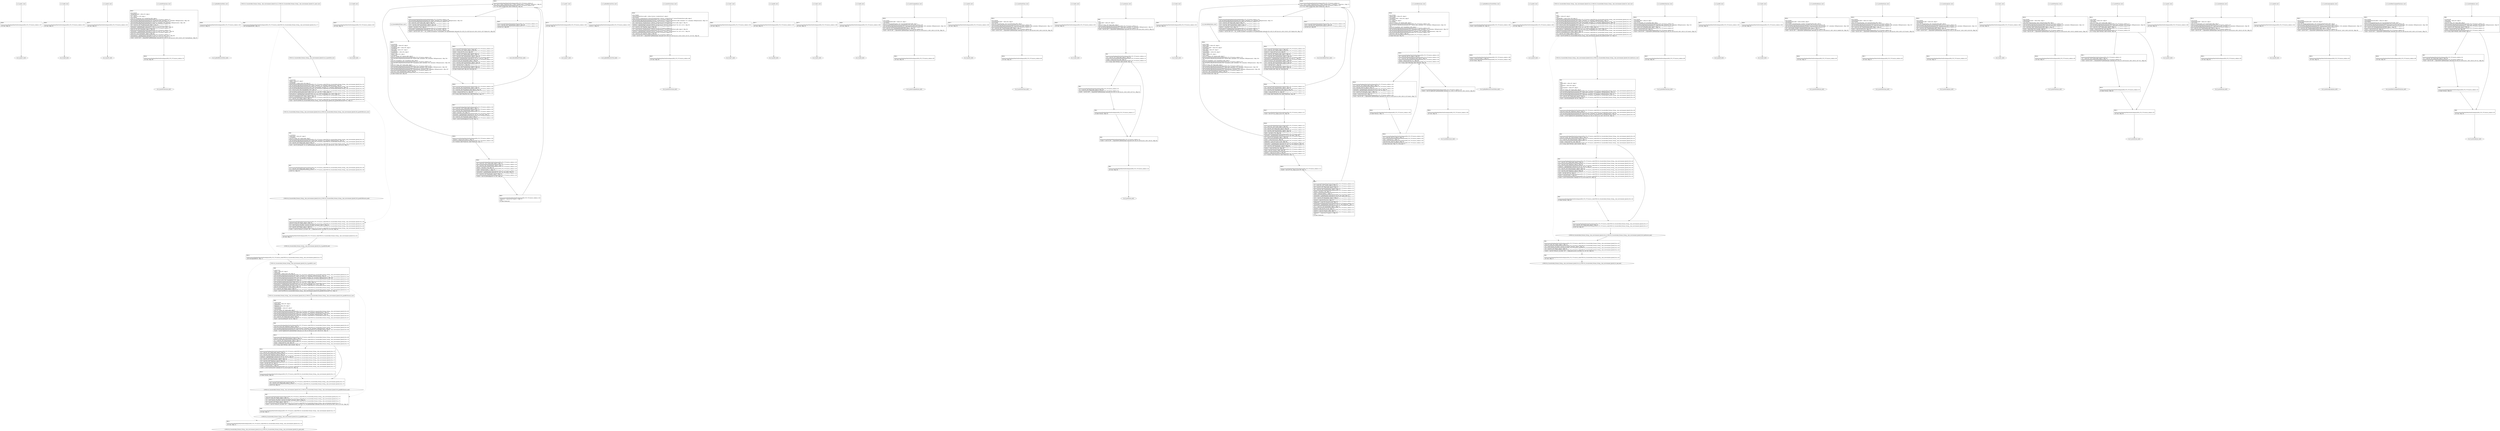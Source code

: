digraph "icfg graph" {
BBio_ll_good1_end [label="{io_ll_good1_end}"];
BBio_ll_bad6_end [label="{io_ll_bad6_end}"];
BBio_ll_good5_end [label="{io_ll_good5_end}"];
BBio_ll_printWcharLine_end [label="{io_ll_printWcharLine_end}"];
BBio_ll_globalReturnsFalse_end [label="{io_ll_globalReturnsFalse_end}"];
BBCWE134_Uncontrolled_Format_String__char_environment_fprintf_61a_ll_CWE134_Uncontrolled_Format_String__char_environment_fprintf_61_good_end [label="{CWE134_Uncontrolled_Format_String__char_environment_fprintf_61a_ll_CWE134_Uncontrolled_Format_String__char_environment_fprintf_61_good_end}"];
BBio_ll_bad8_end [label="{io_ll_bad8_end}"];
BBio_ll_decodeHexWChars_end [label="{io_ll_decodeHexWChars_end}"];
BBio_ll_good7_end [label="{io_ll_good7_end}"];
BBio_ll_globalReturnsTrue_end [label="{io_ll_globalReturnsTrue_end}"];
BBio_ll_printStructLine_end [label="{io_ll_printStructLine_end}"];
BBio_ll_bad7_end [label="{io_ll_bad7_end}"];
BBio_ll_good6_end [label="{io_ll_good6_end}"];
BBio_ll_bad2_end [label="{io_ll_bad2_end}"];
BBio_ll_bad9_end [label="{io_ll_bad9_end}"];
BBio_ll_printUnsignedLine_end [label="{io_ll_printUnsignedLine_end}"];
BBio_ll_good4_end [label="{io_ll_good4_end}"];
BBio_ll_printSizeTLine_end [label="{io_ll_printSizeTLine_end}"];
BBio_ll_bad5_end [label="{io_ll_bad5_end}"];
BBio_ll_printLine_end [label="{io_ll_printLine_end}"];
BBio_ll_bad4_end [label="{io_ll_bad4_end}"];
BBio_ll_decodeHexChars_end [label="{io_ll_decodeHexChars_end}"];
BBCWE134_Uncontrolled_Format_String__char_environment_fprintf_61b_ll_CWE134_Uncontrolled_Format_String__char_environment_fprintf_61b_goodB2GSource_end [label="{CWE134_Uncontrolled_Format_String__char_environment_fprintf_61b_ll_CWE134_Uncontrolled_Format_String__char_environment_fprintf_61b_goodB2GSource_end}"];
BBio_ll_printBytesLine_end [label="{io_ll_printBytesLine_end}"];
BBio_ll_globalReturnsTrueOrFalse_end [label="{io_ll_globalReturnsTrueOrFalse_end}"];
BBio_ll_good3_end [label="{io_ll_good3_end}"];
BBCWE134_Uncontrolled_Format_String__char_environment_fprintf_61a_ll_CWE134_Uncontrolled_Format_String__char_environment_fprintf_61_bad_end [label="{CWE134_Uncontrolled_Format_String__char_environment_fprintf_61a_ll_CWE134_Uncontrolled_Format_String__char_environment_fprintf_61_bad_end}"];
BBio_ll_printHexCharLine_end [label="{io_ll_printHexCharLine_end}"];
BBio_ll_good9_end [label="{io_ll_good9_end}"];
BBio_ll_bad3_end [label="{io_ll_bad3_end}"];
BBCWE134_Uncontrolled_Format_String__char_environment_fprintf_61a_ll_goodB2G_end [label="{CWE134_Uncontrolled_Format_String__char_environment_fprintf_61a_ll_goodB2G_end}"];
BBio_ll_printDoubleLine_end [label="{io_ll_printDoubleLine_end}"];
BBio_ll_printShortLine_end [label="{io_ll_printShortLine_end}"];
BBio_ll_printLongLine_end [label="{io_ll_printLongLine_end}"];
BBCWE134_Uncontrolled_Format_String__char_environment_fprintf_61b_ll_CWE134_Uncontrolled_Format_String__char_environment_fprintf_61b_badSource_end [label="{CWE134_Uncontrolled_Format_String__char_environment_fprintf_61b_ll_CWE134_Uncontrolled_Format_String__char_environment_fprintf_61b_badSource_end}"];
BBio_ll_bad1_end [label="{io_ll_bad1_end}"];
BBio_ll_printFloatLine_end [label="{io_ll_printFloatLine_end}"];
BBCWE134_Uncontrolled_Format_String__char_environment_fprintf_61b_ll_CWE134_Uncontrolled_Format_String__char_environment_fprintf_61b_goodG2BSource_end [label="{CWE134_Uncontrolled_Format_String__char_environment_fprintf_61b_ll_CWE134_Uncontrolled_Format_String__char_environment_fprintf_61b_goodG2BSource_end}"];
BBio_ll_printWLine_end [label="{io_ll_printWLine_end}"];
BBio_ll_good2_end [label="{io_ll_good2_end}"];
BBio_ll_printIntLine_end [label="{io_ll_printIntLine_end}"];
BBio_ll_good8_end [label="{io_ll_good8_end}"];
BBio_ll_printLongLongLine_end [label="{io_ll_printLongLongLine_end}"];
BBio_ll_printHexUnsignedCharLine_end [label="{io_ll_printHexUnsignedCharLine_end}"];
BBio_ll_printSinkLine_end [label="{io_ll_printSinkLine_end}"];
BBCWE134_Uncontrolled_Format_String__char_environment_fprintf_61a_ll_goodG2B_end [label="{CWE134_Uncontrolled_Format_String__char_environment_fprintf_61a_ll_goodG2B_end}"];
BBio_ll_good1_start [label="{io_ll_good1_start}", shape=record];
io_ll_good1BB69 [label="{BB69:\l\l/home/raoxue/Desktop/MemVerif/workspace/000_079_707/source_code/io.c:187\l
  ret void, !dbg !52\l
}", shape=record];
BBio_ll_bad6_start [label="{io_ll_bad6_start}", shape=record];
io_ll_bad6BB83 [label="{BB83:\l\l/home/raoxue/Desktop/MemVerif/workspace/000_079_707/source_code/io.c:203\l
  ret void, !dbg !52\l
}", shape=record];
BBio_ll_good5_start [label="{io_ll_good5_start}", shape=record];
io_ll_good5BB73 [label="{BB73:\l\l/home/raoxue/Desktop/MemVerif/workspace/000_079_707/source_code/io.c:191\l
  ret void, !dbg !52\l
}", shape=record];
BBio_ll_printWcharLine_start [label="{io_ll_printWcharLine_start}", shape=record];
io_ll_printWcharLineBB28 [label="{BB28:\l\l/:824759296\l
  %wideChar.addr = alloca i32, align 4\l
/:824759296\l
  %s = alloca [2 x i32], align 4\l
/:824759296\l
  store i32 %wideChar, i32* %wideChar.addr, align 4\l
/home/raoxue/Desktop/MemVerif/workspace/000_079_707/source_code/io.c:70\l
  call void @llvm.dbg.declare(metadata i32* %wideChar.addr, metadata !162, metadata !DIExpression()), !dbg !163\l
/home/raoxue/Desktop/MemVerif/workspace/000_079_707/source_code/io.c:74\l
  call void @llvm.dbg.declare(metadata [2 x i32]* %s, metadata !164, metadata !DIExpression()), !dbg !168\l
/home/raoxue/Desktop/MemVerif/workspace/000_079_707/source_code/io.c:75\l
  %0 = load i32, i32* %wideChar.addr, align 4, !dbg !61\l
/home/raoxue/Desktop/MemVerif/workspace/000_079_707/source_code/io.c:75\l
  %arrayidx = getelementptr inbounds [2 x i32], [2 x i32]* %s, i64 0, i64 0, !dbg !62\l
/home/raoxue/Desktop/MemVerif/workspace/000_079_707/source_code/io.c:75\l
  store i32 %0, i32* %arrayidx, align 4, !dbg !63\l
/home/raoxue/Desktop/MemVerif/workspace/000_079_707/source_code/io.c:76\l
  %arrayidx1 = getelementptr inbounds [2 x i32], [2 x i32]* %s, i64 0, i64 1, !dbg !64\l
/home/raoxue/Desktop/MemVerif/workspace/000_079_707/source_code/io.c:76\l
  store i32 0, i32* %arrayidx1, align 4, !dbg !65\l
/home/raoxue/Desktop/MemVerif/workspace/000_079_707/source_code/io.c:77\l
  %arraydecay = getelementptr inbounds [2 x i32], [2 x i32]* %s, i64 0, i64 0, !dbg !66\l
/home/raoxue/Desktop/MemVerif/workspace/000_079_707/source_code/io.c:77\l
  %call = call i32 (i8*, ...) @printf(i8* getelementptr inbounds ([5 x i8], [5 x i8]* @.str.10, i64 0, i64 0), i32* %arraydecay), !dbg !67\l
}", shape=record];
io_ll_printWcharLineBB28 [label="{BB28:\l\l/:824759296\l
  %wideChar.addr = alloca i32, align 4\l
/:824759296\l
  %s = alloca [2 x i32], align 4\l
/:824759296\l
  store i32 %wideChar, i32* %wideChar.addr, align 4\l
/home/raoxue/Desktop/MemVerif/workspace/000_079_707/source_code/io.c:70\l
  call void @llvm.dbg.declare(metadata i32* %wideChar.addr, metadata !162, metadata !DIExpression()), !dbg !163\l
/home/raoxue/Desktop/MemVerif/workspace/000_079_707/source_code/io.c:74\l
  call void @llvm.dbg.declare(metadata [2 x i32]* %s, metadata !164, metadata !DIExpression()), !dbg !168\l
/home/raoxue/Desktop/MemVerif/workspace/000_079_707/source_code/io.c:75\l
  %0 = load i32, i32* %wideChar.addr, align 4, !dbg !61\l
/home/raoxue/Desktop/MemVerif/workspace/000_079_707/source_code/io.c:75\l
  %arrayidx = getelementptr inbounds [2 x i32], [2 x i32]* %s, i64 0, i64 0, !dbg !62\l
/home/raoxue/Desktop/MemVerif/workspace/000_079_707/source_code/io.c:75\l
  store i32 %0, i32* %arrayidx, align 4, !dbg !63\l
/home/raoxue/Desktop/MemVerif/workspace/000_079_707/source_code/io.c:76\l
  %arrayidx1 = getelementptr inbounds [2 x i32], [2 x i32]* %s, i64 0, i64 1, !dbg !64\l
/home/raoxue/Desktop/MemVerif/workspace/000_079_707/source_code/io.c:76\l
  store i32 0, i32* %arrayidx1, align 4, !dbg !65\l
/home/raoxue/Desktop/MemVerif/workspace/000_079_707/source_code/io.c:77\l
  %arraydecay = getelementptr inbounds [2 x i32], [2 x i32]* %s, i64 0, i64 0, !dbg !66\l
/home/raoxue/Desktop/MemVerif/workspace/000_079_707/source_code/io.c:77\l
  %call = call i32 (i8*, ...) @printf(i8* getelementptr inbounds ([5 x i8], [5 x i8]* @.str.10, i64 0, i64 0), i32* %arraydecay), !dbg !67\l
}", shape=record];
io_ll_printWcharLineBB29 [label="{BB29:\l\l/home/raoxue/Desktop/MemVerif/workspace/000_079_707/source_code/io.c:78\l
  ret void, !dbg !68\l
}", shape=record];
BBio_ll_globalReturnsFalse_start [label="{io_ll_globalReturnsFalse_start}", shape=record];
io_ll_globalReturnsFalseBB66 [label="{BB66:\l\l/home/raoxue/Desktop/MemVerif/workspace/000_079_707/source_code/io.c:163\l
  ret i32 0, !dbg !52\l
}", shape=record];
BBCWE134_Uncontrolled_Format_String__char_environment_fprintf_61a_ll_CWE134_Uncontrolled_Format_String__char_environment_fprintf_61_good_start [label="{CWE134_Uncontrolled_Format_String__char_environment_fprintf_61a_ll_CWE134_Uncontrolled_Format_String__char_environment_fprintf_61_good_start}", shape=record];
CWE134_Uncontrolled_Format_String__char_environment_fprintf_61a_ll_CWE134_Uncontrolled_Format_String__char_environment_fprintf_61_goodBB9 [label="{BB9:\l\l/home/raoxue/Desktop/MemVerif/workspace/000_079_707/source_code/CWE134_Uncontrolled_Format_String__char_environment_fprintf_61a.c:77\l
  call void @goodG2B(), !dbg !10\l
}", shape=record];
CWE134_Uncontrolled_Format_String__char_environment_fprintf_61a_ll_CWE134_Uncontrolled_Format_String__char_environment_fprintf_61_goodBB9 [label="{BB9:\l\l/home/raoxue/Desktop/MemVerif/workspace/000_079_707/source_code/CWE134_Uncontrolled_Format_String__char_environment_fprintf_61a.c:77\l
  call void @goodG2B(), !dbg !10\l
}", shape=record];
CWE134_Uncontrolled_Format_String__char_environment_fprintf_61a_ll_CWE134_Uncontrolled_Format_String__char_environment_fprintf_61_goodBB10 [label="{BB10:\l\l/home/raoxue/Desktop/MemVerif/workspace/000_079_707/source_code/CWE134_Uncontrolled_Format_String__char_environment_fprintf_61a.c:78\l
  call void @goodB2G(), !dbg !11\l
}", shape=record];
CWE134_Uncontrolled_Format_String__char_environment_fprintf_61a_ll_CWE134_Uncontrolled_Format_String__char_environment_fprintf_61_goodBB10 [label="{BB10:\l\l/home/raoxue/Desktop/MemVerif/workspace/000_079_707/source_code/CWE134_Uncontrolled_Format_String__char_environment_fprintf_61a.c:78\l
  call void @goodB2G(), !dbg !11\l
}", shape=record];
CWE134_Uncontrolled_Format_String__char_environment_fprintf_61a_ll_CWE134_Uncontrolled_Format_String__char_environment_fprintf_61_goodBB11 [label="{BB11:\l\l/home/raoxue/Desktop/MemVerif/workspace/000_079_707/source_code/CWE134_Uncontrolled_Format_String__char_environment_fprintf_61a.c:79\l
  ret void, !dbg !12\l
}", shape=record];
BBio_ll_bad8_start [label="{io_ll_bad8_start}", shape=record];
io_ll_bad8BB85 [label="{BB85:\l\l/home/raoxue/Desktop/MemVerif/workspace/000_079_707/source_code/io.c:205\l
  ret void, !dbg !52\l
}", shape=record];
BBio_ll_decodeHexWChars_start [label="{io_ll_decodeHexWChars_start}", shape=record];
io_ll_decodeHexWCharsBB55 [label="{BB55:\l\l/:102558280\l
  %bytes.addr = alloca i8*, align 8\l
/:102558280\l
  %numBytes.addr = alloca i64, align 8\l
/:102558280\l
  %hex.addr = alloca i32*, align 8\l
/:102558280\l
  %numWritten = alloca i64, align 8\l
/:102558280\l
  %byte = alloca i32, align 4\l
/:102558280\l
  store i8* %bytes, i8** %bytes.addr, align 8\l
/home/raoxue/Desktop/MemVerif/workspace/000_079_707/source_code/io.c:135\l
  call void @llvm.dbg.declare(metadata i8** %bytes.addr, metadata !290, metadata !DIExpression()), !dbg !291\l
/:135\l
  store i64 %numBytes, i64* %numBytes.addr, align 8\l
/home/raoxue/Desktop/MemVerif/workspace/000_079_707/source_code/io.c:135\l
  call void @llvm.dbg.declare(metadata i64* %numBytes.addr, metadata !292, metadata !DIExpression()), !dbg !293\l
/:135\l
  store i32* %hex, i32** %hex.addr, align 8\l
/home/raoxue/Desktop/MemVerif/workspace/000_079_707/source_code/io.c:135\l
  call void @llvm.dbg.declare(metadata i32** %hex.addr, metadata !294, metadata !DIExpression()), !dbg !295\l
/home/raoxue/Desktop/MemVerif/workspace/000_079_707/source_code/io.c:137\l
  call void @llvm.dbg.declare(metadata i64* %numWritten, metadata !296, metadata !DIExpression()), !dbg !297\l
/home/raoxue/Desktop/MemVerif/workspace/000_079_707/source_code/io.c:137\l
  store i64 0, i64* %numWritten, align 8, !dbg !65\l
/home/raoxue/Desktop/MemVerif/workspace/000_079_707/source_code/io.c:143\l
  br label %while.cond, !dbg !66\l
}", shape=record];
io_ll_decodeHexWCharsBB56 [label="{BB56:\l\l/home/raoxue/Desktop/MemVerif/workspace/000_079_707/source_code/io.c:143\l
  %0 = load i64, i64* %numWritten, align 8, !dbg !67\l
/home/raoxue/Desktop/MemVerif/workspace/000_079_707/source_code/io.c:143\l
  %1 = load i64, i64* %numBytes.addr, align 8, !dbg !68\l
/home/raoxue/Desktop/MemVerif/workspace/000_079_707/source_code/io.c:143\l
  %cmp = icmp ult i64 %0, %1, !dbg !69\l
/home/raoxue/Desktop/MemVerif/workspace/000_079_707/source_code/io.c:143\l
  br i1 %cmp, label %land.lhs.true, label %land.end, !dbg !70\l
}", shape=record];
io_ll_decodeHexWCharsBB57 [label="{BB57:\l\l/home/raoxue/Desktop/MemVerif/workspace/000_079_707/source_code/io.c:143\l
  %2 = load i32*, i32** %hex.addr, align 8, !dbg !71\l
/home/raoxue/Desktop/MemVerif/workspace/000_079_707/source_code/io.c:143\l
  %3 = load i64, i64* %numWritten, align 8, !dbg !72\l
/home/raoxue/Desktop/MemVerif/workspace/000_079_707/source_code/io.c:143\l
  %mul = mul i64 2, %3, !dbg !73\l
/home/raoxue/Desktop/MemVerif/workspace/000_079_707/source_code/io.c:143\l
  %arrayidx = getelementptr inbounds i32, i32* %2, i64 %mul, !dbg !71\l
/home/raoxue/Desktop/MemVerif/workspace/000_079_707/source_code/io.c:143\l
  %4 = load i32, i32* %arrayidx, align 4, !dbg !71\l
/home/raoxue/Desktop/MemVerif/workspace/000_079_707/source_code/io.c:143\l
  %call = call i32 @iswxdigit(i32 %4) #5, !dbg !74\l
}", shape=record];
io_ll_decodeHexWCharsBB57 [label="{BB57:\l\l/home/raoxue/Desktop/MemVerif/workspace/000_079_707/source_code/io.c:143\l
  %2 = load i32*, i32** %hex.addr, align 8, !dbg !71\l
/home/raoxue/Desktop/MemVerif/workspace/000_079_707/source_code/io.c:143\l
  %3 = load i64, i64* %numWritten, align 8, !dbg !72\l
/home/raoxue/Desktop/MemVerif/workspace/000_079_707/source_code/io.c:143\l
  %mul = mul i64 2, %3, !dbg !73\l
/home/raoxue/Desktop/MemVerif/workspace/000_079_707/source_code/io.c:143\l
  %arrayidx = getelementptr inbounds i32, i32* %2, i64 %mul, !dbg !71\l
/home/raoxue/Desktop/MemVerif/workspace/000_079_707/source_code/io.c:143\l
  %4 = load i32, i32* %arrayidx, align 4, !dbg !71\l
/home/raoxue/Desktop/MemVerif/workspace/000_079_707/source_code/io.c:143\l
  %call = call i32 @iswxdigit(i32 %4) #5, !dbg !74\l
}", shape=record];
io_ll_decodeHexWCharsBB59 [label="{BB59:\l\l/home/raoxue/Desktop/MemVerif/workspace/000_079_707/source_code/io.c:143\l
  %tobool = icmp ne i32 %call, 0, !dbg !74\l
/home/raoxue/Desktop/MemVerif/workspace/000_079_707/source_code/io.c:143\l
  br i1 %tobool, label %land.rhs, label %land.end, !dbg !75\l
}", shape=record];
io_ll_decodeHexWCharsBB60 [label="{BB60:\l\l/home/raoxue/Desktop/MemVerif/workspace/000_079_707/source_code/io.c:143\l
  %5 = load i32*, i32** %hex.addr, align 8, !dbg !76\l
/home/raoxue/Desktop/MemVerif/workspace/000_079_707/source_code/io.c:143\l
  %6 = load i64, i64* %numWritten, align 8, !dbg !77\l
/home/raoxue/Desktop/MemVerif/workspace/000_079_707/source_code/io.c:143\l
  %mul1 = mul i64 2, %6, !dbg !78\l
/home/raoxue/Desktop/MemVerif/workspace/000_079_707/source_code/io.c:143\l
  %add = add i64 %mul1, 1, !dbg !79\l
/home/raoxue/Desktop/MemVerif/workspace/000_079_707/source_code/io.c:143\l
  %arrayidx2 = getelementptr inbounds i32, i32* %5, i64 %add, !dbg !76\l
/home/raoxue/Desktop/MemVerif/workspace/000_079_707/source_code/io.c:143\l
  %7 = load i32, i32* %arrayidx2, align 4, !dbg !76\l
/home/raoxue/Desktop/MemVerif/workspace/000_079_707/source_code/io.c:143\l
  %call3 = call i32 @iswxdigit(i32 %7) #5, !dbg !80\l
}", shape=record];
io_ll_decodeHexWCharsBB60 [label="{BB60:\l\l/home/raoxue/Desktop/MemVerif/workspace/000_079_707/source_code/io.c:143\l
  %5 = load i32*, i32** %hex.addr, align 8, !dbg !76\l
/home/raoxue/Desktop/MemVerif/workspace/000_079_707/source_code/io.c:143\l
  %6 = load i64, i64* %numWritten, align 8, !dbg !77\l
/home/raoxue/Desktop/MemVerif/workspace/000_079_707/source_code/io.c:143\l
  %mul1 = mul i64 2, %6, !dbg !78\l
/home/raoxue/Desktop/MemVerif/workspace/000_079_707/source_code/io.c:143\l
  %add = add i64 %mul1, 1, !dbg !79\l
/home/raoxue/Desktop/MemVerif/workspace/000_079_707/source_code/io.c:143\l
  %arrayidx2 = getelementptr inbounds i32, i32* %5, i64 %add, !dbg !76\l
/home/raoxue/Desktop/MemVerif/workspace/000_079_707/source_code/io.c:143\l
  %7 = load i32, i32* %arrayidx2, align 4, !dbg !76\l
/home/raoxue/Desktop/MemVerif/workspace/000_079_707/source_code/io.c:143\l
  %call3 = call i32 @iswxdigit(i32 %7) #5, !dbg !80\l
}", shape=record];
io_ll_decodeHexWCharsBB61 [label="{BB61:\l\l/home/raoxue/Desktop/MemVerif/workspace/000_079_707/source_code/io.c:143\l
  %tobool4 = icmp ne i32 %call3, 0, !dbg !75\l
/:143\l
  br label %land.end\l
}", shape=record];
io_ll_decodeHexWCharsBB58 [label="{BB58:\l\l/home/raoxue/Desktop/MemVerif/workspace/000_079_707/source_code/io.c:0\l
  %8 = phi i1 [ false, %land.lhs.true ], [ false, %while.cond ], [ %tobool4, %land.rhs ], !dbg !81\l
/home/raoxue/Desktop/MemVerif/workspace/000_079_707/source_code/io.c:143\l
  br i1 %8, label %while.body, label %while.end, !dbg !66\l
}", shape=record];
io_ll_decodeHexWCharsBB62 [label="{BB62:\l\l/home/raoxue/Desktop/MemVerif/workspace/000_079_707/source_code/io.c:145\l
  call void @llvm.dbg.declare(metadata i32* %byte, metadata !314, metadata !DIExpression()), !dbg !316\l
/home/raoxue/Desktop/MemVerif/workspace/000_079_707/source_code/io.c:146\l
  %9 = load i32*, i32** %hex.addr, align 8, !dbg !85\l
/home/raoxue/Desktop/MemVerif/workspace/000_079_707/source_code/io.c:146\l
  %10 = load i64, i64* %numWritten, align 8, !dbg !86\l
/home/raoxue/Desktop/MemVerif/workspace/000_079_707/source_code/io.c:146\l
  %mul5 = mul i64 2, %10, !dbg !87\l
/home/raoxue/Desktop/MemVerif/workspace/000_079_707/source_code/io.c:146\l
  %arrayidx6 = getelementptr inbounds i32, i32* %9, i64 %mul5, !dbg !85\l
/home/raoxue/Desktop/MemVerif/workspace/000_079_707/source_code/io.c:146\l
  %call7 = call i32 (i32*, i32*, ...) @__isoc99_swscanf(i32* %arrayidx6, i32* getelementptr inbounds ([5 x i32], [5 x i32]* @.str.16, i64 0, i64 0), i32* %byte) #5, !dbg !88\l
}", shape=record];
io_ll_decodeHexWCharsBB62 [label="{BB62:\l\l/home/raoxue/Desktop/MemVerif/workspace/000_079_707/source_code/io.c:145\l
  call void @llvm.dbg.declare(metadata i32* %byte, metadata !314, metadata !DIExpression()), !dbg !316\l
/home/raoxue/Desktop/MemVerif/workspace/000_079_707/source_code/io.c:146\l
  %9 = load i32*, i32** %hex.addr, align 8, !dbg !85\l
/home/raoxue/Desktop/MemVerif/workspace/000_079_707/source_code/io.c:146\l
  %10 = load i64, i64* %numWritten, align 8, !dbg !86\l
/home/raoxue/Desktop/MemVerif/workspace/000_079_707/source_code/io.c:146\l
  %mul5 = mul i64 2, %10, !dbg !87\l
/home/raoxue/Desktop/MemVerif/workspace/000_079_707/source_code/io.c:146\l
  %arrayidx6 = getelementptr inbounds i32, i32* %9, i64 %mul5, !dbg !85\l
/home/raoxue/Desktop/MemVerif/workspace/000_079_707/source_code/io.c:146\l
  %call7 = call i32 (i32*, i32*, ...) @__isoc99_swscanf(i32* %arrayidx6, i32* getelementptr inbounds ([5 x i32], [5 x i32]* @.str.16, i64 0, i64 0), i32* %byte) #5, !dbg !88\l
}", shape=record];
io_ll_decodeHexWCharsBB64 [label="{BB64:\l\l/home/raoxue/Desktop/MemVerif/workspace/000_079_707/source_code/io.c:147\l
  %11 = load i32, i32* %byte, align 4, !dbg !89\l
/home/raoxue/Desktop/MemVerif/workspace/000_079_707/source_code/io.c:147\l
  %conv = trunc i32 %11 to i8, !dbg !90\l
/home/raoxue/Desktop/MemVerif/workspace/000_079_707/source_code/io.c:147\l
  %12 = load i8*, i8** %bytes.addr, align 8, !dbg !91\l
/home/raoxue/Desktop/MemVerif/workspace/000_079_707/source_code/io.c:147\l
  %13 = load i64, i64* %numWritten, align 8, !dbg !92\l
/home/raoxue/Desktop/MemVerif/workspace/000_079_707/source_code/io.c:147\l
  %arrayidx8 = getelementptr inbounds i8, i8* %12, i64 %13, !dbg !91\l
/home/raoxue/Desktop/MemVerif/workspace/000_079_707/source_code/io.c:147\l
  store i8 %conv, i8* %arrayidx8, align 1, !dbg !93\l
/home/raoxue/Desktop/MemVerif/workspace/000_079_707/source_code/io.c:148\l
  %14 = load i64, i64* %numWritten, align 8, !dbg !94\l
/home/raoxue/Desktop/MemVerif/workspace/000_079_707/source_code/io.c:148\l
  %inc = add i64 %14, 1, !dbg !94\l
/home/raoxue/Desktop/MemVerif/workspace/000_079_707/source_code/io.c:148\l
  store i64 %inc, i64* %numWritten, align 8, !dbg !94\l
/home/raoxue/Desktop/MemVerif/workspace/000_079_707/source_code/io.c:143\l
  br label %while.cond, !dbg !66, !llvm.loop !95\l
}", shape=record];
io_ll_decodeHexWCharsBB63 [label="{BB63:\l\l/home/raoxue/Desktop/MemVerif/workspace/000_079_707/source_code/io.c:151\l
  %15 = load i64, i64* %numWritten, align 8, !dbg !98\l
/home/raoxue/Desktop/MemVerif/workspace/000_079_707/source_code/io.c:151\l
  ret i64 %15, !dbg !99\l
}", shape=record];
BBio_ll_good7_start [label="{io_ll_good7_start}", shape=record];
io_ll_good7BB75 [label="{BB75:\l\l/home/raoxue/Desktop/MemVerif/workspace/000_079_707/source_code/io.c:193\l
  ret void, !dbg !52\l
}", shape=record];
BBio_ll_globalReturnsTrue_start [label="{io_ll_globalReturnsTrue_start}", shape=record];
io_ll_globalReturnsTrueBB65 [label="{BB65:\l\l/home/raoxue/Desktop/MemVerif/workspace/000_079_707/source_code/io.c:158\l
  ret i32 1, !dbg !52\l
}", shape=record];
BBio_ll_printStructLine_start [label="{io_ll_printStructLine_start}", shape=record];
io_ll_printStructLineBB36 [label="{BB36:\l\l/:824759296\l
  %structTwoIntsStruct.addr = alloca %struct._twoIntsStruct*, align 8\l
/:824759296\l
  store %struct._twoIntsStruct* %structTwoIntsStruct, %struct._twoIntsStruct** %structTwoIntsStruct.addr, align 8\l
/home/raoxue/Desktop/MemVerif/workspace/000_079_707/source_code/io.c:95\l
  call void @llvm.dbg.declare(metadata %struct._twoIntsStruct** %structTwoIntsStruct.addr, metadata !212, metadata !DIExpression()), !dbg !213\l
/home/raoxue/Desktop/MemVerif/workspace/000_079_707/source_code/io.c:97\l
  %0 = load %struct._twoIntsStruct*, %struct._twoIntsStruct** %structTwoIntsStruct.addr, align 8, !dbg !61\l
/home/raoxue/Desktop/MemVerif/workspace/000_079_707/source_code/io.c:97\l
  %intOne = getelementptr inbounds %struct._twoIntsStruct, %struct._twoIntsStruct* %0, i32 0, i32 0, !dbg !62\l
/home/raoxue/Desktop/MemVerif/workspace/000_079_707/source_code/io.c:97\l
  %1 = load i32, i32* %intOne, align 4, !dbg !62\l
/home/raoxue/Desktop/MemVerif/workspace/000_079_707/source_code/io.c:97\l
  %2 = load %struct._twoIntsStruct*, %struct._twoIntsStruct** %structTwoIntsStruct.addr, align 8, !dbg !63\l
/home/raoxue/Desktop/MemVerif/workspace/000_079_707/source_code/io.c:97\l
  %intTwo = getelementptr inbounds %struct._twoIntsStruct, %struct._twoIntsStruct* %2, i32 0, i32 1, !dbg !64\l
/home/raoxue/Desktop/MemVerif/workspace/000_079_707/source_code/io.c:97\l
  %3 = load i32, i32* %intTwo, align 4, !dbg !64\l
/home/raoxue/Desktop/MemVerif/workspace/000_079_707/source_code/io.c:97\l
  %call = call i32 (i8*, ...) @printf(i8* getelementptr inbounds ([10 x i8], [10 x i8]* @.str.13, i64 0, i64 0), i32 %1, i32 %3), !dbg !65\l
}", shape=record];
io_ll_printStructLineBB36 [label="{BB36:\l\l/:824759296\l
  %structTwoIntsStruct.addr = alloca %struct._twoIntsStruct*, align 8\l
/:824759296\l
  store %struct._twoIntsStruct* %structTwoIntsStruct, %struct._twoIntsStruct** %structTwoIntsStruct.addr, align 8\l
/home/raoxue/Desktop/MemVerif/workspace/000_079_707/source_code/io.c:95\l
  call void @llvm.dbg.declare(metadata %struct._twoIntsStruct** %structTwoIntsStruct.addr, metadata !212, metadata !DIExpression()), !dbg !213\l
/home/raoxue/Desktop/MemVerif/workspace/000_079_707/source_code/io.c:97\l
  %0 = load %struct._twoIntsStruct*, %struct._twoIntsStruct** %structTwoIntsStruct.addr, align 8, !dbg !61\l
/home/raoxue/Desktop/MemVerif/workspace/000_079_707/source_code/io.c:97\l
  %intOne = getelementptr inbounds %struct._twoIntsStruct, %struct._twoIntsStruct* %0, i32 0, i32 0, !dbg !62\l
/home/raoxue/Desktop/MemVerif/workspace/000_079_707/source_code/io.c:97\l
  %1 = load i32, i32* %intOne, align 4, !dbg !62\l
/home/raoxue/Desktop/MemVerif/workspace/000_079_707/source_code/io.c:97\l
  %2 = load %struct._twoIntsStruct*, %struct._twoIntsStruct** %structTwoIntsStruct.addr, align 8, !dbg !63\l
/home/raoxue/Desktop/MemVerif/workspace/000_079_707/source_code/io.c:97\l
  %intTwo = getelementptr inbounds %struct._twoIntsStruct, %struct._twoIntsStruct* %2, i32 0, i32 1, !dbg !64\l
/home/raoxue/Desktop/MemVerif/workspace/000_079_707/source_code/io.c:97\l
  %3 = load i32, i32* %intTwo, align 4, !dbg !64\l
/home/raoxue/Desktop/MemVerif/workspace/000_079_707/source_code/io.c:97\l
  %call = call i32 (i8*, ...) @printf(i8* getelementptr inbounds ([10 x i8], [10 x i8]* @.str.13, i64 0, i64 0), i32 %1, i32 %3), !dbg !65\l
}", shape=record];
io_ll_printStructLineBB37 [label="{BB37:\l\l/home/raoxue/Desktop/MemVerif/workspace/000_079_707/source_code/io.c:98\l
  ret void, !dbg !66\l
}", shape=record];
BBio_ll_bad7_start [label="{io_ll_bad7_start}", shape=record];
io_ll_bad7BB84 [label="{BB84:\l\l/home/raoxue/Desktop/MemVerif/workspace/000_079_707/source_code/io.c:204\l
  ret void, !dbg !52\l
}", shape=record];
BBio_ll_good6_start [label="{io_ll_good6_start}", shape=record];
io_ll_good6BB74 [label="{BB74:\l\l/home/raoxue/Desktop/MemVerif/workspace/000_079_707/source_code/io.c:192\l
  ret void, !dbg !52\l
}", shape=record];
BBio_ll_bad2_start [label="{io_ll_bad2_start}", shape=record];
io_ll_bad2BB79 [label="{BB79:\l\l/home/raoxue/Desktop/MemVerif/workspace/000_079_707/source_code/io.c:199\l
  ret void, !dbg !52\l
}", shape=record];
BBio_ll_bad9_start [label="{io_ll_bad9_start}", shape=record];
io_ll_bad9BB86 [label="{BB86:\l\l/home/raoxue/Desktop/MemVerif/workspace/000_079_707/source_code/io.c:206\l
  ret void, !dbg !52\l
}", shape=record];
BBio_ll_printUnsignedLine_start [label="{io_ll_printUnsignedLine_start}", shape=record];
io_ll_printUnsignedLineBB30 [label="{BB30:\l\l/:102719320\l
  %unsignedNumber.addr = alloca i32, align 4\l
/:102719320\l
  store i32 %unsignedNumber, i32* %unsignedNumber.addr, align 4\l
/home/raoxue/Desktop/MemVerif/workspace/000_079_707/source_code/io.c:80\l
  call void @llvm.dbg.declare(metadata i32* %unsignedNumber.addr, metadata !180, metadata !DIExpression()), !dbg !181\l
/home/raoxue/Desktop/MemVerif/workspace/000_079_707/source_code/io.c:82\l
  %0 = load i32, i32* %unsignedNumber.addr, align 4, !dbg !54\l
/home/raoxue/Desktop/MemVerif/workspace/000_079_707/source_code/io.c:82\l
  %call = call i32 (i8*, ...) @printf(i8* getelementptr inbounds ([4 x i8], [4 x i8]* @.str.11, i64 0, i64 0), i32 %0), !dbg !55\l
}", shape=record];
io_ll_printUnsignedLineBB30 [label="{BB30:\l\l/:102719320\l
  %unsignedNumber.addr = alloca i32, align 4\l
/:102719320\l
  store i32 %unsignedNumber, i32* %unsignedNumber.addr, align 4\l
/home/raoxue/Desktop/MemVerif/workspace/000_079_707/source_code/io.c:80\l
  call void @llvm.dbg.declare(metadata i32* %unsignedNumber.addr, metadata !180, metadata !DIExpression()), !dbg !181\l
/home/raoxue/Desktop/MemVerif/workspace/000_079_707/source_code/io.c:82\l
  %0 = load i32, i32* %unsignedNumber.addr, align 4, !dbg !54\l
/home/raoxue/Desktop/MemVerif/workspace/000_079_707/source_code/io.c:82\l
  %call = call i32 (i8*, ...) @printf(i8* getelementptr inbounds ([4 x i8], [4 x i8]* @.str.11, i64 0, i64 0), i32 %0), !dbg !55\l
}", shape=record];
io_ll_printUnsignedLineBB31 [label="{BB31:\l\l/home/raoxue/Desktop/MemVerif/workspace/000_079_707/source_code/io.c:83\l
  ret void, !dbg !56\l
}", shape=record];
BBio_ll_good4_start [label="{io_ll_good4_start}", shape=record];
io_ll_good4BB72 [label="{BB72:\l\l/home/raoxue/Desktop/MemVerif/workspace/000_079_707/source_code/io.c:190\l
  ret void, !dbg !52\l
}", shape=record];
BBio_ll_printSizeTLine_start [label="{io_ll_printSizeTLine_start}", shape=record];
io_ll_printSizeTLineBB24 [label="{BB24:\l\l/:824759296\l
  %sizeTNumber.addr = alloca i64, align 8\l
/:824759296\l
  store i64 %sizeTNumber, i64* %sizeTNumber.addr, align 8\l
/home/raoxue/Desktop/MemVerif/workspace/000_079_707/source_code/io.c:60\l
  call void @llvm.dbg.declare(metadata i64* %sizeTNumber.addr, metadata !146, metadata !DIExpression()), !dbg !147\l
/home/raoxue/Desktop/MemVerif/workspace/000_079_707/source_code/io.c:62\l
  %0 = load i64, i64* %sizeTNumber.addr, align 8, !dbg !57\l
/home/raoxue/Desktop/MemVerif/workspace/000_079_707/source_code/io.c:62\l
  %call = call i32 (i8*, ...) @printf(i8* getelementptr inbounds ([5 x i8], [5 x i8]* @.str.8, i64 0, i64 0), i64 %0), !dbg !58\l
}", shape=record];
io_ll_printSizeTLineBB24 [label="{BB24:\l\l/:824759296\l
  %sizeTNumber.addr = alloca i64, align 8\l
/:824759296\l
  store i64 %sizeTNumber, i64* %sizeTNumber.addr, align 8\l
/home/raoxue/Desktop/MemVerif/workspace/000_079_707/source_code/io.c:60\l
  call void @llvm.dbg.declare(metadata i64* %sizeTNumber.addr, metadata !146, metadata !DIExpression()), !dbg !147\l
/home/raoxue/Desktop/MemVerif/workspace/000_079_707/source_code/io.c:62\l
  %0 = load i64, i64* %sizeTNumber.addr, align 8, !dbg !57\l
/home/raoxue/Desktop/MemVerif/workspace/000_079_707/source_code/io.c:62\l
  %call = call i32 (i8*, ...) @printf(i8* getelementptr inbounds ([5 x i8], [5 x i8]* @.str.8, i64 0, i64 0), i64 %0), !dbg !58\l
}", shape=record];
io_ll_printSizeTLineBB25 [label="{BB25:\l\l/home/raoxue/Desktop/MemVerif/workspace/000_079_707/source_code/io.c:63\l
  ret void, !dbg !59\l
}", shape=record];
BBio_ll_bad5_start [label="{io_ll_bad5_start}", shape=record];
io_ll_bad5BB82 [label="{BB82:\l\l/home/raoxue/Desktop/MemVerif/workspace/000_079_707/source_code/io.c:202\l
  ret void, !dbg !52\l
}", shape=record];
BBio_ll_printLine_start [label="{io_ll_printLine_start}", shape=record];
io_ll_printLineBB0 [label="{BB0:\l\l/:415\l
  %line.addr = alloca i8*, align 8\l
/:415\l
  store i8* %line, i8** %line.addr, align 8\l
/home/raoxue/Desktop/MemVerif/workspace/000_079_707/source_code/io.c:11\l
  call void @llvm.dbg.declare(metadata i8** %line.addr, metadata !52, metadata !DIExpression()), !dbg !53\l
/home/raoxue/Desktop/MemVerif/workspace/000_079_707/source_code/io.c:13\l
  %call = call i32 (i8*, ...) @printf(i8* getelementptr inbounds ([9 x i8], [9 x i8]* @.str, i64 0, i64 0)), !dbg !54\l
}", shape=record];
io_ll_printLineBB0 [label="{BB0:\l\l/:415\l
  %line.addr = alloca i8*, align 8\l
/:415\l
  store i8* %line, i8** %line.addr, align 8\l
/home/raoxue/Desktop/MemVerif/workspace/000_079_707/source_code/io.c:11\l
  call void @llvm.dbg.declare(metadata i8** %line.addr, metadata !52, metadata !DIExpression()), !dbg !53\l
/home/raoxue/Desktop/MemVerif/workspace/000_079_707/source_code/io.c:13\l
  %call = call i32 (i8*, ...) @printf(i8* getelementptr inbounds ([9 x i8], [9 x i8]* @.str, i64 0, i64 0)), !dbg !54\l
}", shape=record];
io_ll_printLineBB1 [label="{BB1:\l\l/home/raoxue/Desktop/MemVerif/workspace/000_079_707/source_code/io.c:14\l
  %0 = load i8*, i8** %line.addr, align 8, !dbg !55\l
/home/raoxue/Desktop/MemVerif/workspace/000_079_707/source_code/io.c:14\l
  %cmp = icmp ne i8* %0, null, !dbg !57\l
/home/raoxue/Desktop/MemVerif/workspace/000_079_707/source_code/io.c:14\l
  br i1 %cmp, label %if.then, label %if.end, !dbg !58\l
}", shape=record];
io_ll_printLineBB2 [label="{BB2:\l\l/home/raoxue/Desktop/MemVerif/workspace/000_079_707/source_code/io.c:16\l
  %1 = load i8*, i8** %line.addr, align 8, !dbg !59\l
/home/raoxue/Desktop/MemVerif/workspace/000_079_707/source_code/io.c:16\l
  %call1 = call i32 (i8*, ...) @printf(i8* getelementptr inbounds ([4 x i8], [4 x i8]* @.str.1, i64 0, i64 0), i8* %1), !dbg !61\l
}", shape=record];
io_ll_printLineBB2 [label="{BB2:\l\l/home/raoxue/Desktop/MemVerif/workspace/000_079_707/source_code/io.c:16\l
  %1 = load i8*, i8** %line.addr, align 8, !dbg !59\l
/home/raoxue/Desktop/MemVerif/workspace/000_079_707/source_code/io.c:16\l
  %call1 = call i32 (i8*, ...) @printf(i8* getelementptr inbounds ([4 x i8], [4 x i8]* @.str.1, i64 0, i64 0), i8* %1), !dbg !61\l
}", shape=record];
io_ll_printLineBB4 [label="{BB4:\l\l/home/raoxue/Desktop/MemVerif/workspace/000_079_707/source_code/io.c:17\l
  br label %if.end, !dbg !62\l
}", shape=record];
io_ll_printLineBB3 [label="{BB3:\l\l/home/raoxue/Desktop/MemVerif/workspace/000_079_707/source_code/io.c:18\l
  %call2 = call i32 (i8*, ...) @printf(i8* getelementptr inbounds ([9 x i8], [9 x i8]* @.str.2, i64 0, i64 0)), !dbg !63\l
}", shape=record];
io_ll_printLineBB3 [label="{BB3:\l\l/home/raoxue/Desktop/MemVerif/workspace/000_079_707/source_code/io.c:18\l
  %call2 = call i32 (i8*, ...) @printf(i8* getelementptr inbounds ([9 x i8], [9 x i8]* @.str.2, i64 0, i64 0)), !dbg !63\l
}", shape=record];
io_ll_printLineBB5 [label="{BB5:\l\l/home/raoxue/Desktop/MemVerif/workspace/000_079_707/source_code/io.c:19\l
  ret void, !dbg !64\l
}", shape=record];
BBio_ll_bad4_start [label="{io_ll_bad4_start}", shape=record];
io_ll_bad4BB81 [label="{BB81:\l\l/home/raoxue/Desktop/MemVerif/workspace/000_079_707/source_code/io.c:201\l
  ret void, !dbg !52\l
}", shape=record];
BBio_ll_decodeHexChars_start [label="{io_ll_decodeHexChars_start}", shape=record];
io_ll_decodeHexCharsBB45 [label="{BB45:\l\l/:102572608\l
  %bytes.addr = alloca i8*, align 8\l
/:102572608\l
  %numBytes.addr = alloca i64, align 8\l
/:102572608\l
  %hex.addr = alloca i8*, align 8\l
/:102572608\l
  %numWritten = alloca i64, align 8\l
/:102572608\l
  %byte = alloca i32, align 4\l
/:102572608\l
  store i8* %bytes, i8** %bytes.addr, align 8\l
/home/raoxue/Desktop/MemVerif/workspace/000_079_707/source_code/io.c:113\l
  call void @llvm.dbg.declare(metadata i8** %bytes.addr, metadata !253, metadata !DIExpression()), !dbg !254\l
/:113\l
  store i64 %numBytes, i64* %numBytes.addr, align 8\l
/home/raoxue/Desktop/MemVerif/workspace/000_079_707/source_code/io.c:113\l
  call void @llvm.dbg.declare(metadata i64* %numBytes.addr, metadata !255, metadata !DIExpression()), !dbg !256\l
/:113\l
  store i8* %hex, i8** %hex.addr, align 8\l
/home/raoxue/Desktop/MemVerif/workspace/000_079_707/source_code/io.c:113\l
  call void @llvm.dbg.declare(metadata i8** %hex.addr, metadata !257, metadata !DIExpression()), !dbg !258\l
/home/raoxue/Desktop/MemVerif/workspace/000_079_707/source_code/io.c:115\l
  call void @llvm.dbg.declare(metadata i64* %numWritten, metadata !259, metadata !DIExpression()), !dbg !260\l
/home/raoxue/Desktop/MemVerif/workspace/000_079_707/source_code/io.c:115\l
  store i64 0, i64* %numWritten, align 8, !dbg !63\l
/home/raoxue/Desktop/MemVerif/workspace/000_079_707/source_code/io.c:121\l
  br label %while.cond, !dbg !64\l
}", shape=record];
io_ll_decodeHexCharsBB46 [label="{BB46:\l\l/home/raoxue/Desktop/MemVerif/workspace/000_079_707/source_code/io.c:121\l
  %0 = load i64, i64* %numWritten, align 8, !dbg !65\l
/home/raoxue/Desktop/MemVerif/workspace/000_079_707/source_code/io.c:121\l
  %1 = load i64, i64* %numBytes.addr, align 8, !dbg !66\l
/home/raoxue/Desktop/MemVerif/workspace/000_079_707/source_code/io.c:121\l
  %cmp = icmp ult i64 %0, %1, !dbg !67\l
/home/raoxue/Desktop/MemVerif/workspace/000_079_707/source_code/io.c:121\l
  br i1 %cmp, label %land.lhs.true, label %land.end, !dbg !68\l
}", shape=record];
io_ll_decodeHexCharsBB47 [label="{BB47:\l\l/home/raoxue/Desktop/MemVerif/workspace/000_079_707/source_code/io.c:121\l
  %call = call i16** @__ctype_b_loc() #5, !dbg !69\l
}", shape=record];
io_ll_decodeHexCharsBB47 [label="{BB47:\l\l/home/raoxue/Desktop/MemVerif/workspace/000_079_707/source_code/io.c:121\l
  %call = call i16** @__ctype_b_loc() #5, !dbg !69\l
}", shape=record];
io_ll_decodeHexCharsBB49 [label="{BB49:\l\l/home/raoxue/Desktop/MemVerif/workspace/000_079_707/source_code/io.c:121\l
  %2 = load i16*, i16** %call, align 8, !dbg !69\l
/home/raoxue/Desktop/MemVerif/workspace/000_079_707/source_code/io.c:121\l
  %3 = load i8*, i8** %hex.addr, align 8, !dbg !69\l
/home/raoxue/Desktop/MemVerif/workspace/000_079_707/source_code/io.c:121\l
  %4 = load i64, i64* %numWritten, align 8, !dbg !69\l
/home/raoxue/Desktop/MemVerif/workspace/000_079_707/source_code/io.c:121\l
  %mul = mul i64 2, %4, !dbg !69\l
/home/raoxue/Desktop/MemVerif/workspace/000_079_707/source_code/io.c:121\l
  %arrayidx = getelementptr inbounds i8, i8* %3, i64 %mul, !dbg !69\l
/home/raoxue/Desktop/MemVerif/workspace/000_079_707/source_code/io.c:121\l
  %5 = load i8, i8* %arrayidx, align 1, !dbg !69\l
/home/raoxue/Desktop/MemVerif/workspace/000_079_707/source_code/io.c:121\l
  %conv = sext i8 %5 to i32, !dbg !69\l
/home/raoxue/Desktop/MemVerif/workspace/000_079_707/source_code/io.c:121\l
  %idxprom = sext i32 %conv to i64, !dbg !69\l
/home/raoxue/Desktop/MemVerif/workspace/000_079_707/source_code/io.c:121\l
  %arrayidx1 = getelementptr inbounds i16, i16* %2, i64 %idxprom, !dbg !69\l
/home/raoxue/Desktop/MemVerif/workspace/000_079_707/source_code/io.c:121\l
  %6 = load i16, i16* %arrayidx1, align 2, !dbg !69\l
/home/raoxue/Desktop/MemVerif/workspace/000_079_707/source_code/io.c:121\l
  %conv2 = zext i16 %6 to i32, !dbg !69\l
/home/raoxue/Desktop/MemVerif/workspace/000_079_707/source_code/io.c:121\l
  %and = and i32 %conv2, 4096, !dbg !69\l
/home/raoxue/Desktop/MemVerif/workspace/000_079_707/source_code/io.c:121\l
  %tobool = icmp ne i32 %and, 0, !dbg !69\l
/home/raoxue/Desktop/MemVerif/workspace/000_079_707/source_code/io.c:121\l
  br i1 %tobool, label %land.rhs, label %land.end, !dbg !70\l
}", shape=record];
io_ll_decodeHexCharsBB50 [label="{BB50:\l\l/home/raoxue/Desktop/MemVerif/workspace/000_079_707/source_code/io.c:121\l
  %call3 = call i16** @__ctype_b_loc() #5, !dbg !71\l
}", shape=record];
io_ll_decodeHexCharsBB50 [label="{BB50:\l\l/home/raoxue/Desktop/MemVerif/workspace/000_079_707/source_code/io.c:121\l
  %call3 = call i16** @__ctype_b_loc() #5, !dbg !71\l
}", shape=record];
io_ll_decodeHexCharsBB51 [label="{BB51:\l\l/home/raoxue/Desktop/MemVerif/workspace/000_079_707/source_code/io.c:121\l
  %7 = load i16*, i16** %call3, align 8, !dbg !71\l
/home/raoxue/Desktop/MemVerif/workspace/000_079_707/source_code/io.c:121\l
  %8 = load i8*, i8** %hex.addr, align 8, !dbg !71\l
/home/raoxue/Desktop/MemVerif/workspace/000_079_707/source_code/io.c:121\l
  %9 = load i64, i64* %numWritten, align 8, !dbg !71\l
/home/raoxue/Desktop/MemVerif/workspace/000_079_707/source_code/io.c:121\l
  %mul4 = mul i64 2, %9, !dbg !71\l
/home/raoxue/Desktop/MemVerif/workspace/000_079_707/source_code/io.c:121\l
  %add = add i64 %mul4, 1, !dbg !71\l
/home/raoxue/Desktop/MemVerif/workspace/000_079_707/source_code/io.c:121\l
  %arrayidx5 = getelementptr inbounds i8, i8* %8, i64 %add, !dbg !71\l
/home/raoxue/Desktop/MemVerif/workspace/000_079_707/source_code/io.c:121\l
  %10 = load i8, i8* %arrayidx5, align 1, !dbg !71\l
/home/raoxue/Desktop/MemVerif/workspace/000_079_707/source_code/io.c:121\l
  %conv6 = sext i8 %10 to i32, !dbg !71\l
/home/raoxue/Desktop/MemVerif/workspace/000_079_707/source_code/io.c:121\l
  %idxprom7 = sext i32 %conv6 to i64, !dbg !71\l
/home/raoxue/Desktop/MemVerif/workspace/000_079_707/source_code/io.c:121\l
  %arrayidx8 = getelementptr inbounds i16, i16* %7, i64 %idxprom7, !dbg !71\l
/home/raoxue/Desktop/MemVerif/workspace/000_079_707/source_code/io.c:121\l
  %11 = load i16, i16* %arrayidx8, align 2, !dbg !71\l
/home/raoxue/Desktop/MemVerif/workspace/000_079_707/source_code/io.c:121\l
  %conv9 = zext i16 %11 to i32, !dbg !71\l
/home/raoxue/Desktop/MemVerif/workspace/000_079_707/source_code/io.c:121\l
  %and10 = and i32 %conv9, 4096, !dbg !71\l
/home/raoxue/Desktop/MemVerif/workspace/000_079_707/source_code/io.c:121\l
  %tobool11 = icmp ne i32 %and10, 0, !dbg !70\l
/:121\l
  br label %land.end\l
}", shape=record];
io_ll_decodeHexCharsBB48 [label="{BB48:\l\l/home/raoxue/Desktop/MemVerif/workspace/000_079_707/source_code/io.c:0\l
  %12 = phi i1 [ false, %land.lhs.true ], [ false, %while.cond ], [ %tobool11, %land.rhs ], !dbg !72\l
/home/raoxue/Desktop/MemVerif/workspace/000_079_707/source_code/io.c:121\l
  br i1 %12, label %while.body, label %while.end, !dbg !64\l
}", shape=record];
io_ll_decodeHexCharsBB52 [label="{BB52:\l\l/home/raoxue/Desktop/MemVerif/workspace/000_079_707/source_code/io.c:123\l
  call void @llvm.dbg.declare(metadata i32* %byte, metadata !270, metadata !DIExpression()), !dbg !272\l
/home/raoxue/Desktop/MemVerif/workspace/000_079_707/source_code/io.c:124\l
  %13 = load i8*, i8** %hex.addr, align 8, !dbg !76\l
/home/raoxue/Desktop/MemVerif/workspace/000_079_707/source_code/io.c:124\l
  %14 = load i64, i64* %numWritten, align 8, !dbg !77\l
/home/raoxue/Desktop/MemVerif/workspace/000_079_707/source_code/io.c:124\l
  %mul12 = mul i64 2, %14, !dbg !78\l
/home/raoxue/Desktop/MemVerif/workspace/000_079_707/source_code/io.c:124\l
  %arrayidx13 = getelementptr inbounds i8, i8* %13, i64 %mul12, !dbg !76\l
/home/raoxue/Desktop/MemVerif/workspace/000_079_707/source_code/io.c:124\l
  %call14 = call i32 (i8*, i8*, ...) @__isoc99_sscanf(i8* %arrayidx13, i8* getelementptr inbounds ([5 x i8], [5 x i8]* @.str.14, i64 0, i64 0), i32* %byte) #6, !dbg !79\l
}", shape=record];
io_ll_decodeHexCharsBB52 [label="{BB52:\l\l/home/raoxue/Desktop/MemVerif/workspace/000_079_707/source_code/io.c:123\l
  call void @llvm.dbg.declare(metadata i32* %byte, metadata !270, metadata !DIExpression()), !dbg !272\l
/home/raoxue/Desktop/MemVerif/workspace/000_079_707/source_code/io.c:124\l
  %13 = load i8*, i8** %hex.addr, align 8, !dbg !76\l
/home/raoxue/Desktop/MemVerif/workspace/000_079_707/source_code/io.c:124\l
  %14 = load i64, i64* %numWritten, align 8, !dbg !77\l
/home/raoxue/Desktop/MemVerif/workspace/000_079_707/source_code/io.c:124\l
  %mul12 = mul i64 2, %14, !dbg !78\l
/home/raoxue/Desktop/MemVerif/workspace/000_079_707/source_code/io.c:124\l
  %arrayidx13 = getelementptr inbounds i8, i8* %13, i64 %mul12, !dbg !76\l
/home/raoxue/Desktop/MemVerif/workspace/000_079_707/source_code/io.c:124\l
  %call14 = call i32 (i8*, i8*, ...) @__isoc99_sscanf(i8* %arrayidx13, i8* getelementptr inbounds ([5 x i8], [5 x i8]* @.str.14, i64 0, i64 0), i32* %byte) #6, !dbg !79\l
}", shape=record];
io_ll_decodeHexCharsBB54 [label="{BB54:\l\l/home/raoxue/Desktop/MemVerif/workspace/000_079_707/source_code/io.c:125\l
  %15 = load i32, i32* %byte, align 4, !dbg !80\l
/home/raoxue/Desktop/MemVerif/workspace/000_079_707/source_code/io.c:125\l
  %conv15 = trunc i32 %15 to i8, !dbg !81\l
/home/raoxue/Desktop/MemVerif/workspace/000_079_707/source_code/io.c:125\l
  %16 = load i8*, i8** %bytes.addr, align 8, !dbg !82\l
/home/raoxue/Desktop/MemVerif/workspace/000_079_707/source_code/io.c:125\l
  %17 = load i64, i64* %numWritten, align 8, !dbg !83\l
/home/raoxue/Desktop/MemVerif/workspace/000_079_707/source_code/io.c:125\l
  %arrayidx16 = getelementptr inbounds i8, i8* %16, i64 %17, !dbg !82\l
/home/raoxue/Desktop/MemVerif/workspace/000_079_707/source_code/io.c:125\l
  store i8 %conv15, i8* %arrayidx16, align 1, !dbg !84\l
/home/raoxue/Desktop/MemVerif/workspace/000_079_707/source_code/io.c:126\l
  %18 = load i64, i64* %numWritten, align 8, !dbg !85\l
/home/raoxue/Desktop/MemVerif/workspace/000_079_707/source_code/io.c:126\l
  %inc = add i64 %18, 1, !dbg !85\l
/home/raoxue/Desktop/MemVerif/workspace/000_079_707/source_code/io.c:126\l
  store i64 %inc, i64* %numWritten, align 8, !dbg !85\l
/home/raoxue/Desktop/MemVerif/workspace/000_079_707/source_code/io.c:121\l
  br label %while.cond, !dbg !64, !llvm.loop !86\l
}", shape=record];
io_ll_decodeHexCharsBB53 [label="{BB53:\l\l/home/raoxue/Desktop/MemVerif/workspace/000_079_707/source_code/io.c:129\l
  %19 = load i64, i64* %numWritten, align 8, !dbg !89\l
/home/raoxue/Desktop/MemVerif/workspace/000_079_707/source_code/io.c:129\l
  ret i64 %19, !dbg !90\l
}", shape=record];
BBCWE134_Uncontrolled_Format_String__char_environment_fprintf_61b_ll_CWE134_Uncontrolled_Format_String__char_environment_fprintf_61b_goodB2GSource_start [label="{CWE134_Uncontrolled_Format_String__char_environment_fprintf_61b_ll_CWE134_Uncontrolled_Format_String__char_environment_fprintf_61b_goodB2GSource_start}", shape=record];
CWE134_Uncontrolled_Format_String__char_environment_fprintf_61b_ll_CWE134_Uncontrolled_Format_String__char_environment_fprintf_61b_goodB2GSourceBB8 [label="{BB8:\l\l/:1590284288\l
  %data.addr = alloca i8*, align 8\l
/:1590284288\l
  %dataLen = alloca i64, align 8\l
/:1590284288\l
  %environment = alloca i8*, align 8\l
/:1590284288\l
  store i8* %data, i8** %data.addr, align 8\l
/home/raoxue/Desktop/MemVerif/workspace/000_079_707/source_code/CWE134_Uncontrolled_Format_String__char_environment_fprintf_61b.c:63\l
  call void @llvm.dbg.declare(metadata i8** %data.addr, metadata !51, metadata !DIExpression()), !dbg !52\l
/home/raoxue/Desktop/MemVerif/workspace/000_079_707/source_code/CWE134_Uncontrolled_Format_String__char_environment_fprintf_61b.c:67\l
  call void @llvm.dbg.declare(metadata i64* %dataLen, metadata !53, metadata !DIExpression()), !dbg !55\l
/home/raoxue/Desktop/MemVerif/workspace/000_079_707/source_code/CWE134_Uncontrolled_Format_String__char_environment_fprintf_61b.c:67\l
  %0 = load i8*, i8** %data.addr, align 8, !dbg !22\l
/home/raoxue/Desktop/MemVerif/workspace/000_079_707/source_code/CWE134_Uncontrolled_Format_String__char_environment_fprintf_61b.c:67\l
  %call = call i64 @strlen(i8* %0) #4, !dbg !23\l
}", shape=record];
CWE134_Uncontrolled_Format_String__char_environment_fprintf_61b_ll_CWE134_Uncontrolled_Format_String__char_environment_fprintf_61b_goodB2GSourceBB8 [label="{BB8:\l\l/:1590284288\l
  %data.addr = alloca i8*, align 8\l
/:1590284288\l
  %dataLen = alloca i64, align 8\l
/:1590284288\l
  %environment = alloca i8*, align 8\l
/:1590284288\l
  store i8* %data, i8** %data.addr, align 8\l
/home/raoxue/Desktop/MemVerif/workspace/000_079_707/source_code/CWE134_Uncontrolled_Format_String__char_environment_fprintf_61b.c:63\l
  call void @llvm.dbg.declare(metadata i8** %data.addr, metadata !51, metadata !DIExpression()), !dbg !52\l
/home/raoxue/Desktop/MemVerif/workspace/000_079_707/source_code/CWE134_Uncontrolled_Format_String__char_environment_fprintf_61b.c:67\l
  call void @llvm.dbg.declare(metadata i64* %dataLen, metadata !53, metadata !DIExpression()), !dbg !55\l
/home/raoxue/Desktop/MemVerif/workspace/000_079_707/source_code/CWE134_Uncontrolled_Format_String__char_environment_fprintf_61b.c:67\l
  %0 = load i8*, i8** %data.addr, align 8, !dbg !22\l
/home/raoxue/Desktop/MemVerif/workspace/000_079_707/source_code/CWE134_Uncontrolled_Format_String__char_environment_fprintf_61b.c:67\l
  %call = call i64 @strlen(i8* %0) #4, !dbg !23\l
}", shape=record];
CWE134_Uncontrolled_Format_String__char_environment_fprintf_61b_ll_CWE134_Uncontrolled_Format_String__char_environment_fprintf_61b_goodB2GSourceBB9 [label="{BB9:\l\l/home/raoxue/Desktop/MemVerif/workspace/000_079_707/source_code/CWE134_Uncontrolled_Format_String__char_environment_fprintf_61b.c:67\l
  store i64 %call, i64* %dataLen, align 8, !dbg !21\l
/home/raoxue/Desktop/MemVerif/workspace/000_079_707/source_code/CWE134_Uncontrolled_Format_String__char_environment_fprintf_61b.c:68\l
  call void @llvm.dbg.declare(metadata i8** %environment, metadata !58, metadata !DIExpression()), !dbg !59\l
/home/raoxue/Desktop/MemVerif/workspace/000_079_707/source_code/CWE134_Uncontrolled_Format_String__char_environment_fprintf_61b.c:68\l
  %call1 = call i8* @getenv(i8* getelementptr inbounds ([4 x i8], [4 x i8]* @.str, i64 0, i64 0)) #5, !dbg !26\l
}", shape=record];
CWE134_Uncontrolled_Format_String__char_environment_fprintf_61b_ll_CWE134_Uncontrolled_Format_String__char_environment_fprintf_61b_goodB2GSourceBB9 [label="{BB9:\l\l/home/raoxue/Desktop/MemVerif/workspace/000_079_707/source_code/CWE134_Uncontrolled_Format_String__char_environment_fprintf_61b.c:67\l
  store i64 %call, i64* %dataLen, align 8, !dbg !21\l
/home/raoxue/Desktop/MemVerif/workspace/000_079_707/source_code/CWE134_Uncontrolled_Format_String__char_environment_fprintf_61b.c:68\l
  call void @llvm.dbg.declare(metadata i8** %environment, metadata !58, metadata !DIExpression()), !dbg !59\l
/home/raoxue/Desktop/MemVerif/workspace/000_079_707/source_code/CWE134_Uncontrolled_Format_String__char_environment_fprintf_61b.c:68\l
  %call1 = call i8* @getenv(i8* getelementptr inbounds ([4 x i8], [4 x i8]* @.str, i64 0, i64 0)) #5, !dbg !26\l
}", shape=record];
CWE134_Uncontrolled_Format_String__char_environment_fprintf_61b_ll_CWE134_Uncontrolled_Format_String__char_environment_fprintf_61b_goodB2GSourceBB10 [label="{BB10:\l\l/home/raoxue/Desktop/MemVerif/workspace/000_079_707/source_code/CWE134_Uncontrolled_Format_String__char_environment_fprintf_61b.c:68\l
  store i8* %call1, i8** %environment, align 8, !dbg !25\l
/home/raoxue/Desktop/MemVerif/workspace/000_079_707/source_code/CWE134_Uncontrolled_Format_String__char_environment_fprintf_61b.c:70\l
  %1 = load i8*, i8** %environment, align 8, !dbg !27\l
/home/raoxue/Desktop/MemVerif/workspace/000_079_707/source_code/CWE134_Uncontrolled_Format_String__char_environment_fprintf_61b.c:70\l
  %cmp = icmp ne i8* %1, null, !dbg !29\l
/home/raoxue/Desktop/MemVerif/workspace/000_079_707/source_code/CWE134_Uncontrolled_Format_String__char_environment_fprintf_61b.c:70\l
  br i1 %cmp, label %if.then, label %if.end, !dbg !30\l
}", shape=record];
CWE134_Uncontrolled_Format_String__char_environment_fprintf_61b_ll_CWE134_Uncontrolled_Format_String__char_environment_fprintf_61b_goodB2GSourceBB11 [label="{BB11:\l\l/home/raoxue/Desktop/MemVerif/workspace/000_079_707/source_code/CWE134_Uncontrolled_Format_String__char_environment_fprintf_61b.c:73\l
  %2 = load i8*, i8** %data.addr, align 8, !dbg !31\l
/home/raoxue/Desktop/MemVerif/workspace/000_079_707/source_code/CWE134_Uncontrolled_Format_String__char_environment_fprintf_61b.c:73\l
  %3 = load i64, i64* %dataLen, align 8, !dbg !33\l
/home/raoxue/Desktop/MemVerif/workspace/000_079_707/source_code/CWE134_Uncontrolled_Format_String__char_environment_fprintf_61b.c:73\l
  %add.ptr = getelementptr inbounds i8, i8* %2, i64 %3, !dbg !34\l
/home/raoxue/Desktop/MemVerif/workspace/000_079_707/source_code/CWE134_Uncontrolled_Format_String__char_environment_fprintf_61b.c:73\l
  %4 = load i8*, i8** %environment, align 8, !dbg !35\l
/home/raoxue/Desktop/MemVerif/workspace/000_079_707/source_code/CWE134_Uncontrolled_Format_String__char_environment_fprintf_61b.c:73\l
  %5 = load i64, i64* %dataLen, align 8, !dbg !36\l
/home/raoxue/Desktop/MemVerif/workspace/000_079_707/source_code/CWE134_Uncontrolled_Format_String__char_environment_fprintf_61b.c:73\l
  %sub = sub i64 100, %5, !dbg !37\l
/home/raoxue/Desktop/MemVerif/workspace/000_079_707/source_code/CWE134_Uncontrolled_Format_String__char_environment_fprintf_61b.c:73\l
  %sub2 = sub i64 %sub, 1, !dbg !38\l
/home/raoxue/Desktop/MemVerif/workspace/000_079_707/source_code/CWE134_Uncontrolled_Format_String__char_environment_fprintf_61b.c:73\l
  %call3 = call i8* @strncat(i8* %add.ptr, i8* %4, i64 %sub2) #5, !dbg !39\l
}", shape=record];
CWE134_Uncontrolled_Format_String__char_environment_fprintf_61b_ll_CWE134_Uncontrolled_Format_String__char_environment_fprintf_61b_goodB2GSourceBB11 [label="{BB11:\l\l/home/raoxue/Desktop/MemVerif/workspace/000_079_707/source_code/CWE134_Uncontrolled_Format_String__char_environment_fprintf_61b.c:73\l
  %2 = load i8*, i8** %data.addr, align 8, !dbg !31\l
/home/raoxue/Desktop/MemVerif/workspace/000_079_707/source_code/CWE134_Uncontrolled_Format_String__char_environment_fprintf_61b.c:73\l
  %3 = load i64, i64* %dataLen, align 8, !dbg !33\l
/home/raoxue/Desktop/MemVerif/workspace/000_079_707/source_code/CWE134_Uncontrolled_Format_String__char_environment_fprintf_61b.c:73\l
  %add.ptr = getelementptr inbounds i8, i8* %2, i64 %3, !dbg !34\l
/home/raoxue/Desktop/MemVerif/workspace/000_079_707/source_code/CWE134_Uncontrolled_Format_String__char_environment_fprintf_61b.c:73\l
  %4 = load i8*, i8** %environment, align 8, !dbg !35\l
/home/raoxue/Desktop/MemVerif/workspace/000_079_707/source_code/CWE134_Uncontrolled_Format_String__char_environment_fprintf_61b.c:73\l
  %5 = load i64, i64* %dataLen, align 8, !dbg !36\l
/home/raoxue/Desktop/MemVerif/workspace/000_079_707/source_code/CWE134_Uncontrolled_Format_String__char_environment_fprintf_61b.c:73\l
  %sub = sub i64 100, %5, !dbg !37\l
/home/raoxue/Desktop/MemVerif/workspace/000_079_707/source_code/CWE134_Uncontrolled_Format_String__char_environment_fprintf_61b.c:73\l
  %sub2 = sub i64 %sub, 1, !dbg !38\l
/home/raoxue/Desktop/MemVerif/workspace/000_079_707/source_code/CWE134_Uncontrolled_Format_String__char_environment_fprintf_61b.c:73\l
  %call3 = call i8* @strncat(i8* %add.ptr, i8* %4, i64 %sub2) #5, !dbg !39\l
}", shape=record];
CWE134_Uncontrolled_Format_String__char_environment_fprintf_61b_ll_CWE134_Uncontrolled_Format_String__char_environment_fprintf_61b_goodB2GSourceBB13 [label="{BB13:\l\l/home/raoxue/Desktop/MemVerif/workspace/000_079_707/source_code/CWE134_Uncontrolled_Format_String__char_environment_fprintf_61b.c:74\l
  br label %if.end, !dbg !40\l
}", shape=record];
CWE134_Uncontrolled_Format_String__char_environment_fprintf_61b_ll_CWE134_Uncontrolled_Format_String__char_environment_fprintf_61b_goodB2GSourceBB12 [label="{BB12:\l\l/home/raoxue/Desktop/MemVerif/workspace/000_079_707/source_code/CWE134_Uncontrolled_Format_String__char_environment_fprintf_61b.c:76\l
  %6 = load i8*, i8** %data.addr, align 8, !dbg !41\l
/home/raoxue/Desktop/MemVerif/workspace/000_079_707/source_code/CWE134_Uncontrolled_Format_String__char_environment_fprintf_61b.c:76\l
  ret i8* %6, !dbg !42\l
}", shape=record];
BBio_ll_printBytesLine_start [label="{io_ll_printBytesLine_start}", shape=record];
io_ll_printBytesLineBB38 [label="{BB38:\l\l/:824759296\l
  %bytes.addr = alloca i8*, align 8\l
/:824759296\l
  %numBytes.addr = alloca i64, align 8\l
/:824759296\l
  %i = alloca i64, align 8\l
/:824759296\l
  store i8* %bytes, i8** %bytes.addr, align 8\l
/home/raoxue/Desktop/MemVerif/workspace/000_079_707/source_code/io.c:100\l
  call void @llvm.dbg.declare(metadata i8** %bytes.addr, metadata !224, metadata !DIExpression()), !dbg !225\l
/:100\l
  store i64 %numBytes, i64* %numBytes.addr, align 8\l
/home/raoxue/Desktop/MemVerif/workspace/000_079_707/source_code/io.c:100\l
  call void @llvm.dbg.declare(metadata i64* %numBytes.addr, metadata !226, metadata !DIExpression()), !dbg !227\l
/home/raoxue/Desktop/MemVerif/workspace/000_079_707/source_code/io.c:102\l
  call void @llvm.dbg.declare(metadata i64* %i, metadata !228, metadata !DIExpression()), !dbg !229\l
/home/raoxue/Desktop/MemVerif/workspace/000_079_707/source_code/io.c:103\l
  store i64 0, i64* %i, align 8, !dbg !62\l
/home/raoxue/Desktop/MemVerif/workspace/000_079_707/source_code/io.c:103\l
  br label %for.cond, !dbg !64\l
}", shape=record];
io_ll_printBytesLineBB39 [label="{BB39:\l\l/home/raoxue/Desktop/MemVerif/workspace/000_079_707/source_code/io.c:103\l
  %0 = load i64, i64* %i, align 8, !dbg !65\l
/home/raoxue/Desktop/MemVerif/workspace/000_079_707/source_code/io.c:103\l
  %1 = load i64, i64* %numBytes.addr, align 8, !dbg !67\l
/home/raoxue/Desktop/MemVerif/workspace/000_079_707/source_code/io.c:103\l
  %cmp = icmp ult i64 %0, %1, !dbg !68\l
/home/raoxue/Desktop/MemVerif/workspace/000_079_707/source_code/io.c:103\l
  br i1 %cmp, label %for.body, label %for.end, !dbg !69\l
}", shape=record];
io_ll_printBytesLineBB40 [label="{BB40:\l\l/home/raoxue/Desktop/MemVerif/workspace/000_079_707/source_code/io.c:105\l
  %2 = load i8*, i8** %bytes.addr, align 8, !dbg !70\l
/home/raoxue/Desktop/MemVerif/workspace/000_079_707/source_code/io.c:105\l
  %3 = load i64, i64* %i, align 8, !dbg !72\l
/home/raoxue/Desktop/MemVerif/workspace/000_079_707/source_code/io.c:105\l
  %arrayidx = getelementptr inbounds i8, i8* %2, i64 %3, !dbg !70\l
/home/raoxue/Desktop/MemVerif/workspace/000_079_707/source_code/io.c:105\l
  %4 = load i8, i8* %arrayidx, align 1, !dbg !70\l
/home/raoxue/Desktop/MemVerif/workspace/000_079_707/source_code/io.c:105\l
  %conv = zext i8 %4 to i32, !dbg !70\l
/home/raoxue/Desktop/MemVerif/workspace/000_079_707/source_code/io.c:105\l
  %call = call i32 (i8*, ...) @printf(i8* getelementptr inbounds ([5 x i8], [5 x i8]* @.str.14, i64 0, i64 0), i32 %conv), !dbg !73\l
}", shape=record];
io_ll_printBytesLineBB40 [label="{BB40:\l\l/home/raoxue/Desktop/MemVerif/workspace/000_079_707/source_code/io.c:105\l
  %2 = load i8*, i8** %bytes.addr, align 8, !dbg !70\l
/home/raoxue/Desktop/MemVerif/workspace/000_079_707/source_code/io.c:105\l
  %3 = load i64, i64* %i, align 8, !dbg !72\l
/home/raoxue/Desktop/MemVerif/workspace/000_079_707/source_code/io.c:105\l
  %arrayidx = getelementptr inbounds i8, i8* %2, i64 %3, !dbg !70\l
/home/raoxue/Desktop/MemVerif/workspace/000_079_707/source_code/io.c:105\l
  %4 = load i8, i8* %arrayidx, align 1, !dbg !70\l
/home/raoxue/Desktop/MemVerif/workspace/000_079_707/source_code/io.c:105\l
  %conv = zext i8 %4 to i32, !dbg !70\l
/home/raoxue/Desktop/MemVerif/workspace/000_079_707/source_code/io.c:105\l
  %call = call i32 (i8*, ...) @printf(i8* getelementptr inbounds ([5 x i8], [5 x i8]* @.str.14, i64 0, i64 0), i32 %conv), !dbg !73\l
}", shape=record];
io_ll_printBytesLineBB42 [label="{BB42:\l\l/home/raoxue/Desktop/MemVerif/workspace/000_079_707/source_code/io.c:106\l
  br label %for.inc, !dbg !74\l
}", shape=record];
io_ll_printBytesLineBB43 [label="{BB43:\l\l/home/raoxue/Desktop/MemVerif/workspace/000_079_707/source_code/io.c:103\l
  %5 = load i64, i64* %i, align 8, !dbg !75\l
/home/raoxue/Desktop/MemVerif/workspace/000_079_707/source_code/io.c:103\l
  %inc = add i64 %5, 1, !dbg !75\l
/home/raoxue/Desktop/MemVerif/workspace/000_079_707/source_code/io.c:103\l
  store i64 %inc, i64* %i, align 8, !dbg !75\l
/home/raoxue/Desktop/MemVerif/workspace/000_079_707/source_code/io.c:103\l
  br label %for.cond, !dbg !76, !llvm.loop !77\l
}", shape=record];
io_ll_printBytesLineBB41 [label="{BB41:\l\l/home/raoxue/Desktop/MemVerif/workspace/000_079_707/source_code/io.c:107\l
  %call1 = call i32 @puts(i8* getelementptr inbounds ([1 x i8], [1 x i8]* @.str.15, i64 0, i64 0)), !dbg !80\l
}", shape=record];
io_ll_printBytesLineBB41 [label="{BB41:\l\l/home/raoxue/Desktop/MemVerif/workspace/000_079_707/source_code/io.c:107\l
  %call1 = call i32 @puts(i8* getelementptr inbounds ([1 x i8], [1 x i8]* @.str.15, i64 0, i64 0)), !dbg !80\l
}", shape=record];
io_ll_printBytesLineBB44 [label="{BB44:\l\l/home/raoxue/Desktop/MemVerif/workspace/000_079_707/source_code/io.c:108\l
  ret void, !dbg !81\l
}", shape=record];
BBio_ll_globalReturnsTrueOrFalse_start [label="{io_ll_globalReturnsTrueOrFalse_start}", shape=record];
io_ll_globalReturnsTrueOrFalseBB67 [label="{BB67:\l\l/home/raoxue/Desktop/MemVerif/workspace/000_079_707/source_code/io.c:168\l
  %call = call i32 @rand() #5, !dbg !52\l
}", shape=record];
io_ll_globalReturnsTrueOrFalseBB67 [label="{BB67:\l\l/home/raoxue/Desktop/MemVerif/workspace/000_079_707/source_code/io.c:168\l
  %call = call i32 @rand() #5, !dbg !52\l
}", shape=record];
io_ll_globalReturnsTrueOrFalseBB68 [label="{BB68:\l\l/home/raoxue/Desktop/MemVerif/workspace/000_079_707/source_code/io.c:168\l
  %rem = srem i32 %call, 2, !dbg !53\l
/home/raoxue/Desktop/MemVerif/workspace/000_079_707/source_code/io.c:168\l
  ret i32 %rem, !dbg !54\l
}", shape=record];
BBio_ll_good3_start [label="{io_ll_good3_start}", shape=record];
io_ll_good3BB71 [label="{BB71:\l\l/home/raoxue/Desktop/MemVerif/workspace/000_079_707/source_code/io.c:189\l
  ret void, !dbg !52\l
}", shape=record];
BBCWE134_Uncontrolled_Format_String__char_environment_fprintf_61a_ll_CWE134_Uncontrolled_Format_String__char_environment_fprintf_61_bad_start [label="{CWE134_Uncontrolled_Format_String__char_environment_fprintf_61a_ll_CWE134_Uncontrolled_Format_String__char_environment_fprintf_61_bad_start}", shape=record];
CWE134_Uncontrolled_Format_String__char_environment_fprintf_61a_ll_CWE134_Uncontrolled_Format_String__char_environment_fprintf_61_badBB0 [label="{BB0:\l\l/:415\l
  %data = alloca i8*, align 8\l
/:415\l
  %dataBuffer = alloca [100 x i8], align 16\l
/home/raoxue/Desktop/MemVerif/workspace/000_079_707/source_code/CWE134_Uncontrolled_Format_String__char_environment_fprintf_61a.c:39\l
  call void @llvm.dbg.declare(metadata i8** %data, metadata !10, metadata !DIExpression()), !dbg !13\l
/home/raoxue/Desktop/MemVerif/workspace/000_079_707/source_code/CWE134_Uncontrolled_Format_String__char_environment_fprintf_61a.c:40\l
  call void @llvm.dbg.declare(metadata [100 x i8]* %dataBuffer, metadata !14, metadata !DIExpression()), !dbg !18\l
/home/raoxue/Desktop/MemVerif/workspace/000_079_707/source_code/CWE134_Uncontrolled_Format_String__char_environment_fprintf_61a.c:40\l
  %0 = bitcast [100 x i8]* %dataBuffer to i8*, !dbg !18\l
/home/raoxue/Desktop/MemVerif/workspace/000_079_707/source_code/CWE134_Uncontrolled_Format_String__char_environment_fprintf_61a.c:40\l
  call void @llvm.memset.p0i8.i64(i8* align 16 %0, i8 0, i64 100, i1 false), !dbg !18\l
/home/raoxue/Desktop/MemVerif/workspace/000_079_707/source_code/CWE134_Uncontrolled_Format_String__char_environment_fprintf_61a.c:41\l
  %arraydecay = getelementptr inbounds [100 x i8], [100 x i8]* %dataBuffer, i64 0, i64 0, !dbg !19\l
/home/raoxue/Desktop/MemVerif/workspace/000_079_707/source_code/CWE134_Uncontrolled_Format_String__char_environment_fprintf_61a.c:41\l
  store i8* %arraydecay, i8** %data, align 8, !dbg !20\l
/home/raoxue/Desktop/MemVerif/workspace/000_079_707/source_code/CWE134_Uncontrolled_Format_String__char_environment_fprintf_61a.c:42\l
  %1 = load i8*, i8** %data, align 8, !dbg !21\l
/home/raoxue/Desktop/MemVerif/workspace/000_079_707/source_code/CWE134_Uncontrolled_Format_String__char_environment_fprintf_61a.c:42\l
  %call = call i8* @CWE134_Uncontrolled_Format_String__char_environment_fprintf_61b_badSource(i8* %1), !dbg !22\l
}", shape=record];
CWE134_Uncontrolled_Format_String__char_environment_fprintf_61a_ll_CWE134_Uncontrolled_Format_String__char_environment_fprintf_61_badBB0 [label="{BB0:\l\l/:415\l
  %data = alloca i8*, align 8\l
/:415\l
  %dataBuffer = alloca [100 x i8], align 16\l
/home/raoxue/Desktop/MemVerif/workspace/000_079_707/source_code/CWE134_Uncontrolled_Format_String__char_environment_fprintf_61a.c:39\l
  call void @llvm.dbg.declare(metadata i8** %data, metadata !10, metadata !DIExpression()), !dbg !13\l
/home/raoxue/Desktop/MemVerif/workspace/000_079_707/source_code/CWE134_Uncontrolled_Format_String__char_environment_fprintf_61a.c:40\l
  call void @llvm.dbg.declare(metadata [100 x i8]* %dataBuffer, metadata !14, metadata !DIExpression()), !dbg !18\l
/home/raoxue/Desktop/MemVerif/workspace/000_079_707/source_code/CWE134_Uncontrolled_Format_String__char_environment_fprintf_61a.c:40\l
  %0 = bitcast [100 x i8]* %dataBuffer to i8*, !dbg !18\l
/home/raoxue/Desktop/MemVerif/workspace/000_079_707/source_code/CWE134_Uncontrolled_Format_String__char_environment_fprintf_61a.c:40\l
  call void @llvm.memset.p0i8.i64(i8* align 16 %0, i8 0, i64 100, i1 false), !dbg !18\l
/home/raoxue/Desktop/MemVerif/workspace/000_079_707/source_code/CWE134_Uncontrolled_Format_String__char_environment_fprintf_61a.c:41\l
  %arraydecay = getelementptr inbounds [100 x i8], [100 x i8]* %dataBuffer, i64 0, i64 0, !dbg !19\l
/home/raoxue/Desktop/MemVerif/workspace/000_079_707/source_code/CWE134_Uncontrolled_Format_String__char_environment_fprintf_61a.c:41\l
  store i8* %arraydecay, i8** %data, align 8, !dbg !20\l
/home/raoxue/Desktop/MemVerif/workspace/000_079_707/source_code/CWE134_Uncontrolled_Format_String__char_environment_fprintf_61a.c:42\l
  %1 = load i8*, i8** %data, align 8, !dbg !21\l
/home/raoxue/Desktop/MemVerif/workspace/000_079_707/source_code/CWE134_Uncontrolled_Format_String__char_environment_fprintf_61a.c:42\l
  %call = call i8* @CWE134_Uncontrolled_Format_String__char_environment_fprintf_61b_badSource(i8* %1), !dbg !22\l
}", shape=record];
CWE134_Uncontrolled_Format_String__char_environment_fprintf_61a_ll_CWE134_Uncontrolled_Format_String__char_environment_fprintf_61_badBB1 [label="{BB1:\l\l/home/raoxue/Desktop/MemVerif/workspace/000_079_707/source_code/CWE134_Uncontrolled_Format_String__char_environment_fprintf_61a.c:42\l
  store i8* %call, i8** %data, align 8, !dbg !23\l
/home/raoxue/Desktop/MemVerif/workspace/000_079_707/source_code/CWE134_Uncontrolled_Format_String__char_environment_fprintf_61a.c:44\l
  %2 = load %struct._IO_FILE*, %struct._IO_FILE** @stdout, align 8, !dbg !24\l
/home/raoxue/Desktop/MemVerif/workspace/000_079_707/source_code/CWE134_Uncontrolled_Format_String__char_environment_fprintf_61a.c:44\l
  %3 = load i8*, i8** %data, align 8, !dbg !25\l
/home/raoxue/Desktop/MemVerif/workspace/000_079_707/source_code/CWE134_Uncontrolled_Format_String__char_environment_fprintf_61a.c:44\l
  %call1 = call i32 (%struct._IO_FILE*, i8*, ...) @fprintf(%struct._IO_FILE* %2, i8* %3), !dbg !26\l
}", shape=record];
CWE134_Uncontrolled_Format_String__char_environment_fprintf_61a_ll_CWE134_Uncontrolled_Format_String__char_environment_fprintf_61_badBB1 [label="{BB1:\l\l/home/raoxue/Desktop/MemVerif/workspace/000_079_707/source_code/CWE134_Uncontrolled_Format_String__char_environment_fprintf_61a.c:42\l
  store i8* %call, i8** %data, align 8, !dbg !23\l
/home/raoxue/Desktop/MemVerif/workspace/000_079_707/source_code/CWE134_Uncontrolled_Format_String__char_environment_fprintf_61a.c:44\l
  %2 = load %struct._IO_FILE*, %struct._IO_FILE** @stdout, align 8, !dbg !24\l
/home/raoxue/Desktop/MemVerif/workspace/000_079_707/source_code/CWE134_Uncontrolled_Format_String__char_environment_fprintf_61a.c:44\l
  %3 = load i8*, i8** %data, align 8, !dbg !25\l
/home/raoxue/Desktop/MemVerif/workspace/000_079_707/source_code/CWE134_Uncontrolled_Format_String__char_environment_fprintf_61a.c:44\l
  %call1 = call i32 (%struct._IO_FILE*, i8*, ...) @fprintf(%struct._IO_FILE* %2, i8* %3), !dbg !26\l
}", shape=record];
CWE134_Uncontrolled_Format_String__char_environment_fprintf_61a_ll_CWE134_Uncontrolled_Format_String__char_environment_fprintf_61_badBB2 [label="{BB2:\l\l/home/raoxue/Desktop/MemVerif/workspace/000_079_707/source_code/CWE134_Uncontrolled_Format_String__char_environment_fprintf_61a.c:45\l
  ret void, !dbg !27\l
}", shape=record];
BBio_ll_printHexCharLine_start [label="{io_ll_printHexCharLine_start}", shape=record];
io_ll_printHexCharLineBB26 [label="{BB26:\l\l/:824759296\l
  %charHex.addr = alloca i8, align 1\l
/:824759296\l
  store i8 %charHex, i8* %charHex.addr, align 1\l
/home/raoxue/Desktop/MemVerif/workspace/000_079_707/source_code/io.c:65\l
  call void @llvm.dbg.declare(metadata i8* %charHex.addr, metadata !154, metadata !DIExpression()), !dbg !155\l
/home/raoxue/Desktop/MemVerif/workspace/000_079_707/source_code/io.c:67\l
  %0 = load i8, i8* %charHex.addr, align 1, !dbg !54\l
/home/raoxue/Desktop/MemVerif/workspace/000_079_707/source_code/io.c:67\l
  %conv = sext i8 %0 to i32, !dbg !54\l
/home/raoxue/Desktop/MemVerif/workspace/000_079_707/source_code/io.c:67\l
  %call = call i32 (i8*, ...) @printf(i8* getelementptr inbounds ([6 x i8], [6 x i8]* @.str.9, i64 0, i64 0), i32 %conv), !dbg !55\l
}", shape=record];
io_ll_printHexCharLineBB26 [label="{BB26:\l\l/:824759296\l
  %charHex.addr = alloca i8, align 1\l
/:824759296\l
  store i8 %charHex, i8* %charHex.addr, align 1\l
/home/raoxue/Desktop/MemVerif/workspace/000_079_707/source_code/io.c:65\l
  call void @llvm.dbg.declare(metadata i8* %charHex.addr, metadata !154, metadata !DIExpression()), !dbg !155\l
/home/raoxue/Desktop/MemVerif/workspace/000_079_707/source_code/io.c:67\l
  %0 = load i8, i8* %charHex.addr, align 1, !dbg !54\l
/home/raoxue/Desktop/MemVerif/workspace/000_079_707/source_code/io.c:67\l
  %conv = sext i8 %0 to i32, !dbg !54\l
/home/raoxue/Desktop/MemVerif/workspace/000_079_707/source_code/io.c:67\l
  %call = call i32 (i8*, ...) @printf(i8* getelementptr inbounds ([6 x i8], [6 x i8]* @.str.9, i64 0, i64 0), i32 %conv), !dbg !55\l
}", shape=record];
io_ll_printHexCharLineBB27 [label="{BB27:\l\l/home/raoxue/Desktop/MemVerif/workspace/000_079_707/source_code/io.c:68\l
  ret void, !dbg !56\l
}", shape=record];
BBio_ll_good9_start [label="{io_ll_good9_start}", shape=record];
io_ll_good9BB77 [label="{BB77:\l\l/home/raoxue/Desktop/MemVerif/workspace/000_079_707/source_code/io.c:195\l
  ret void, !dbg !52\l
}", shape=record];
BBio_ll_bad3_start [label="{io_ll_bad3_start}", shape=record];
io_ll_bad3BB80 [label="{BB80:\l\l/home/raoxue/Desktop/MemVerif/workspace/000_079_707/source_code/io.c:200\l
  ret void, !dbg !52\l
}", shape=record];
BBCWE134_Uncontrolled_Format_String__char_environment_fprintf_61a_ll_goodB2G_start [label="{CWE134_Uncontrolled_Format_String__char_environment_fprintf_61a_ll_goodB2G_start}", shape=record];
CWE134_Uncontrolled_Format_String__char_environment_fprintf_61a_ll_goodB2GBB6 [label="{BB6:\l\l/:106457032\l
  %data = alloca i8*, align 8\l
/:106457032\l
  %dataBuffer = alloca [100 x i8], align 16\l
/home/raoxue/Desktop/MemVerif/workspace/000_079_707/source_code/CWE134_Uncontrolled_Format_String__char_environment_fprintf_61a.c:67\l
  call void @llvm.dbg.declare(metadata i8** %data, metadata !43, metadata !DIExpression()), !dbg !44\l
/home/raoxue/Desktop/MemVerif/workspace/000_079_707/source_code/CWE134_Uncontrolled_Format_String__char_environment_fprintf_61a.c:68\l
  call void @llvm.dbg.declare(metadata [100 x i8]* %dataBuffer, metadata !45, metadata !DIExpression()), !dbg !46\l
/home/raoxue/Desktop/MemVerif/workspace/000_079_707/source_code/CWE134_Uncontrolled_Format_String__char_environment_fprintf_61a.c:68\l
  %0 = bitcast [100 x i8]* %dataBuffer to i8*, !dbg !18\l
/home/raoxue/Desktop/MemVerif/workspace/000_079_707/source_code/CWE134_Uncontrolled_Format_String__char_environment_fprintf_61a.c:68\l
  call void @llvm.memset.p0i8.i64(i8* align 16 %0, i8 0, i64 100, i1 false), !dbg !18\l
/home/raoxue/Desktop/MemVerif/workspace/000_079_707/source_code/CWE134_Uncontrolled_Format_String__char_environment_fprintf_61a.c:69\l
  %arraydecay = getelementptr inbounds [100 x i8], [100 x i8]* %dataBuffer, i64 0, i64 0, !dbg !19\l
/home/raoxue/Desktop/MemVerif/workspace/000_079_707/source_code/CWE134_Uncontrolled_Format_String__char_environment_fprintf_61a.c:69\l
  store i8* %arraydecay, i8** %data, align 8, !dbg !20\l
/home/raoxue/Desktop/MemVerif/workspace/000_079_707/source_code/CWE134_Uncontrolled_Format_String__char_environment_fprintf_61a.c:70\l
  %1 = load i8*, i8** %data, align 8, !dbg !21\l
/home/raoxue/Desktop/MemVerif/workspace/000_079_707/source_code/CWE134_Uncontrolled_Format_String__char_environment_fprintf_61a.c:70\l
  %call = call i8* @CWE134_Uncontrolled_Format_String__char_environment_fprintf_61b_goodB2GSource(i8* %1), !dbg !22\l
}", shape=record];
CWE134_Uncontrolled_Format_String__char_environment_fprintf_61a_ll_goodB2GBB6 [label="{BB6:\l\l/:106457032\l
  %data = alloca i8*, align 8\l
/:106457032\l
  %dataBuffer = alloca [100 x i8], align 16\l
/home/raoxue/Desktop/MemVerif/workspace/000_079_707/source_code/CWE134_Uncontrolled_Format_String__char_environment_fprintf_61a.c:67\l
  call void @llvm.dbg.declare(metadata i8** %data, metadata !43, metadata !DIExpression()), !dbg !44\l
/home/raoxue/Desktop/MemVerif/workspace/000_079_707/source_code/CWE134_Uncontrolled_Format_String__char_environment_fprintf_61a.c:68\l
  call void @llvm.dbg.declare(metadata [100 x i8]* %dataBuffer, metadata !45, metadata !DIExpression()), !dbg !46\l
/home/raoxue/Desktop/MemVerif/workspace/000_079_707/source_code/CWE134_Uncontrolled_Format_String__char_environment_fprintf_61a.c:68\l
  %0 = bitcast [100 x i8]* %dataBuffer to i8*, !dbg !18\l
/home/raoxue/Desktop/MemVerif/workspace/000_079_707/source_code/CWE134_Uncontrolled_Format_String__char_environment_fprintf_61a.c:68\l
  call void @llvm.memset.p0i8.i64(i8* align 16 %0, i8 0, i64 100, i1 false), !dbg !18\l
/home/raoxue/Desktop/MemVerif/workspace/000_079_707/source_code/CWE134_Uncontrolled_Format_String__char_environment_fprintf_61a.c:69\l
  %arraydecay = getelementptr inbounds [100 x i8], [100 x i8]* %dataBuffer, i64 0, i64 0, !dbg !19\l
/home/raoxue/Desktop/MemVerif/workspace/000_079_707/source_code/CWE134_Uncontrolled_Format_String__char_environment_fprintf_61a.c:69\l
  store i8* %arraydecay, i8** %data, align 8, !dbg !20\l
/home/raoxue/Desktop/MemVerif/workspace/000_079_707/source_code/CWE134_Uncontrolled_Format_String__char_environment_fprintf_61a.c:70\l
  %1 = load i8*, i8** %data, align 8, !dbg !21\l
/home/raoxue/Desktop/MemVerif/workspace/000_079_707/source_code/CWE134_Uncontrolled_Format_String__char_environment_fprintf_61a.c:70\l
  %call = call i8* @CWE134_Uncontrolled_Format_String__char_environment_fprintf_61b_goodB2GSource(i8* %1), !dbg !22\l
}", shape=record];
CWE134_Uncontrolled_Format_String__char_environment_fprintf_61a_ll_goodB2GBB7 [label="{BB7:\l\l/home/raoxue/Desktop/MemVerif/workspace/000_079_707/source_code/CWE134_Uncontrolled_Format_String__char_environment_fprintf_61a.c:70\l
  store i8* %call, i8** %data, align 8, !dbg !23\l
/home/raoxue/Desktop/MemVerif/workspace/000_079_707/source_code/CWE134_Uncontrolled_Format_String__char_environment_fprintf_61a.c:72\l
  %2 = load %struct._IO_FILE*, %struct._IO_FILE** @stdout, align 8, !dbg !24\l
/home/raoxue/Desktop/MemVerif/workspace/000_079_707/source_code/CWE134_Uncontrolled_Format_String__char_environment_fprintf_61a.c:72\l
  %3 = load i8*, i8** %data, align 8, !dbg !25\l
/home/raoxue/Desktop/MemVerif/workspace/000_079_707/source_code/CWE134_Uncontrolled_Format_String__char_environment_fprintf_61a.c:72\l
  %call1 = call i32 (%struct._IO_FILE*, i8*, ...) @fprintf(%struct._IO_FILE* %2, i8* getelementptr inbounds ([4 x i8], [4 x i8]* @.str, i64 0, i64 0), i8* %3), !dbg !26\l
}", shape=record];
CWE134_Uncontrolled_Format_String__char_environment_fprintf_61a_ll_goodB2GBB7 [label="{BB7:\l\l/home/raoxue/Desktop/MemVerif/workspace/000_079_707/source_code/CWE134_Uncontrolled_Format_String__char_environment_fprintf_61a.c:70\l
  store i8* %call, i8** %data, align 8, !dbg !23\l
/home/raoxue/Desktop/MemVerif/workspace/000_079_707/source_code/CWE134_Uncontrolled_Format_String__char_environment_fprintf_61a.c:72\l
  %2 = load %struct._IO_FILE*, %struct._IO_FILE** @stdout, align 8, !dbg !24\l
/home/raoxue/Desktop/MemVerif/workspace/000_079_707/source_code/CWE134_Uncontrolled_Format_String__char_environment_fprintf_61a.c:72\l
  %3 = load i8*, i8** %data, align 8, !dbg !25\l
/home/raoxue/Desktop/MemVerif/workspace/000_079_707/source_code/CWE134_Uncontrolled_Format_String__char_environment_fprintf_61a.c:72\l
  %call1 = call i32 (%struct._IO_FILE*, i8*, ...) @fprintf(%struct._IO_FILE* %2, i8* getelementptr inbounds ([4 x i8], [4 x i8]* @.str, i64 0, i64 0), i8* %3), !dbg !26\l
}", shape=record];
CWE134_Uncontrolled_Format_String__char_environment_fprintf_61a_ll_goodB2GBB8 [label="{BB8:\l\l/home/raoxue/Desktop/MemVerif/workspace/000_079_707/source_code/CWE134_Uncontrolled_Format_String__char_environment_fprintf_61a.c:73\l
  ret void, !dbg !27\l
}", shape=record];
BBio_ll_printDoubleLine_start [label="{io_ll_printDoubleLine_start}", shape=record];
io_ll_printDoubleLineBB34 [label="{BB34:\l\l/:824759296\l
  %doubleNumber.addr = alloca double, align 8\l
/:824759296\l
  store double %doubleNumber, double* %doubleNumber.addr, align 8\l
/home/raoxue/Desktop/MemVerif/workspace/000_079_707/source_code/io.c:90\l
  call void @llvm.dbg.declare(metadata double* %doubleNumber.addr, metadata !197, metadata !DIExpression()), !dbg !198\l
/home/raoxue/Desktop/MemVerif/workspace/000_079_707/source_code/io.c:92\l
  %0 = load double, double* %doubleNumber.addr, align 8, !dbg !55\l
/home/raoxue/Desktop/MemVerif/workspace/000_079_707/source_code/io.c:92\l
  %call = call i32 (i8*, ...) @printf(i8* getelementptr inbounds ([4 x i8], [4 x i8]* @.str.12, i64 0, i64 0), double %0), !dbg !56\l
}", shape=record];
io_ll_printDoubleLineBB34 [label="{BB34:\l\l/:824759296\l
  %doubleNumber.addr = alloca double, align 8\l
/:824759296\l
  store double %doubleNumber, double* %doubleNumber.addr, align 8\l
/home/raoxue/Desktop/MemVerif/workspace/000_079_707/source_code/io.c:90\l
  call void @llvm.dbg.declare(metadata double* %doubleNumber.addr, metadata !197, metadata !DIExpression()), !dbg !198\l
/home/raoxue/Desktop/MemVerif/workspace/000_079_707/source_code/io.c:92\l
  %0 = load double, double* %doubleNumber.addr, align 8, !dbg !55\l
/home/raoxue/Desktop/MemVerif/workspace/000_079_707/source_code/io.c:92\l
  %call = call i32 (i8*, ...) @printf(i8* getelementptr inbounds ([4 x i8], [4 x i8]* @.str.12, i64 0, i64 0), double %0), !dbg !56\l
}", shape=record];
io_ll_printDoubleLineBB35 [label="{BB35:\l\l/home/raoxue/Desktop/MemVerif/workspace/000_079_707/source_code/io.c:93\l
  ret void, !dbg !57\l
}", shape=record];
BBio_ll_printShortLine_start [label="{io_ll_printShortLine_start}", shape=record];
io_ll_printShortLineBB16 [label="{BB16:\l\l/:824759296\l
  %shortNumber.addr = alloca i16, align 2\l
/:824759296\l
  store i16 %shortNumber, i16* %shortNumber.addr, align 2\l
/home/raoxue/Desktop/MemVerif/workspace/000_079_707/source_code/io.c:40\l
  call void @llvm.dbg.declare(metadata i16* %shortNumber.addr, metadata !106, metadata !DIExpression()), !dbg !107\l
/home/raoxue/Desktop/MemVerif/workspace/000_079_707/source_code/io.c:42\l
  %0 = load i16, i16* %shortNumber.addr, align 2, !dbg !55\l
/home/raoxue/Desktop/MemVerif/workspace/000_079_707/source_code/io.c:42\l
  %conv = sext i16 %0 to i32, !dbg !55\l
/home/raoxue/Desktop/MemVerif/workspace/000_079_707/source_code/io.c:42\l
  %call = call i32 (i8*, ...) @printf(i8* getelementptr inbounds ([5 x i8], [5 x i8]* @.str.5, i64 0, i64 0), i32 %conv), !dbg !56\l
}", shape=record];
io_ll_printShortLineBB16 [label="{BB16:\l\l/:824759296\l
  %shortNumber.addr = alloca i16, align 2\l
/:824759296\l
  store i16 %shortNumber, i16* %shortNumber.addr, align 2\l
/home/raoxue/Desktop/MemVerif/workspace/000_079_707/source_code/io.c:40\l
  call void @llvm.dbg.declare(metadata i16* %shortNumber.addr, metadata !106, metadata !DIExpression()), !dbg !107\l
/home/raoxue/Desktop/MemVerif/workspace/000_079_707/source_code/io.c:42\l
  %0 = load i16, i16* %shortNumber.addr, align 2, !dbg !55\l
/home/raoxue/Desktop/MemVerif/workspace/000_079_707/source_code/io.c:42\l
  %conv = sext i16 %0 to i32, !dbg !55\l
/home/raoxue/Desktop/MemVerif/workspace/000_079_707/source_code/io.c:42\l
  %call = call i32 (i8*, ...) @printf(i8* getelementptr inbounds ([5 x i8], [5 x i8]* @.str.5, i64 0, i64 0), i32 %conv), !dbg !56\l
}", shape=record];
io_ll_printShortLineBB17 [label="{BB17:\l\l/home/raoxue/Desktop/MemVerif/workspace/000_079_707/source_code/io.c:43\l
  ret void, !dbg !57\l
}", shape=record];
BBio_ll_printLongLine_start [label="{io_ll_printLongLine_start}", shape=record];
io_ll_printLongLineBB20 [label="{BB20:\l\l/:824759296\l
  %longNumber.addr = alloca i64, align 8\l
/:824759296\l
  store i64 %longNumber, i64* %longNumber.addr, align 8\l
/home/raoxue/Desktop/MemVerif/workspace/000_079_707/source_code/io.c:50\l
  call void @llvm.dbg.declare(metadata i64* %longNumber.addr, metadata !124, metadata !DIExpression()), !dbg !125\l
/home/raoxue/Desktop/MemVerif/workspace/000_079_707/source_code/io.c:52\l
  %0 = load i64, i64* %longNumber.addr, align 8, !dbg !55\l
/home/raoxue/Desktop/MemVerif/workspace/000_079_707/source_code/io.c:52\l
  %call = call i32 (i8*, ...) @printf(i8* getelementptr inbounds ([5 x i8], [5 x i8]* @.str.7, i64 0, i64 0), i64 %0), !dbg !56\l
}", shape=record];
io_ll_printLongLineBB20 [label="{BB20:\l\l/:824759296\l
  %longNumber.addr = alloca i64, align 8\l
/:824759296\l
  store i64 %longNumber, i64* %longNumber.addr, align 8\l
/home/raoxue/Desktop/MemVerif/workspace/000_079_707/source_code/io.c:50\l
  call void @llvm.dbg.declare(metadata i64* %longNumber.addr, metadata !124, metadata !DIExpression()), !dbg !125\l
/home/raoxue/Desktop/MemVerif/workspace/000_079_707/source_code/io.c:52\l
  %0 = load i64, i64* %longNumber.addr, align 8, !dbg !55\l
/home/raoxue/Desktop/MemVerif/workspace/000_079_707/source_code/io.c:52\l
  %call = call i32 (i8*, ...) @printf(i8* getelementptr inbounds ([5 x i8], [5 x i8]* @.str.7, i64 0, i64 0), i64 %0), !dbg !56\l
}", shape=record];
io_ll_printLongLineBB21 [label="{BB21:\l\l/home/raoxue/Desktop/MemVerif/workspace/000_079_707/source_code/io.c:53\l
  ret void, !dbg !57\l
}", shape=record];
BBCWE134_Uncontrolled_Format_String__char_environment_fprintf_61b_ll_CWE134_Uncontrolled_Format_String__char_environment_fprintf_61b_badSource_start [label="{CWE134_Uncontrolled_Format_String__char_environment_fprintf_61b_ll_CWE134_Uncontrolled_Format_String__char_environment_fprintf_61b_badSource_start}", shape=record];
CWE134_Uncontrolled_Format_String__char_environment_fprintf_61b_ll_CWE134_Uncontrolled_Format_String__char_environment_fprintf_61b_badSourceBB0 [label="{BB0:\l\l/:415\l
  %data.addr = alloca i8*, align 8\l
/:415\l
  %dataLen = alloca i64, align 8\l
/:415\l
  %environment = alloca i8*, align 8\l
/:415\l
  store i8* %data, i8** %data.addr, align 8\l
/home/raoxue/Desktop/MemVerif/workspace/000_079_707/source_code/CWE134_Uncontrolled_Format_String__char_environment_fprintf_61b.c:34\l
  call void @llvm.dbg.declare(metadata i8** %data.addr, metadata !14, metadata !DIExpression()), !dbg !15\l
/home/raoxue/Desktop/MemVerif/workspace/000_079_707/source_code/CWE134_Uncontrolled_Format_String__char_environment_fprintf_61b.c:38\l
  call void @llvm.dbg.declare(metadata i64* %dataLen, metadata !16, metadata !DIExpression()), !dbg !21\l
/home/raoxue/Desktop/MemVerif/workspace/000_079_707/source_code/CWE134_Uncontrolled_Format_String__char_environment_fprintf_61b.c:38\l
  %0 = load i8*, i8** %data.addr, align 8, !dbg !22\l
/home/raoxue/Desktop/MemVerif/workspace/000_079_707/source_code/CWE134_Uncontrolled_Format_String__char_environment_fprintf_61b.c:38\l
  %call = call i64 @strlen(i8* %0) #4, !dbg !23\l
}", shape=record];
CWE134_Uncontrolled_Format_String__char_environment_fprintf_61b_ll_CWE134_Uncontrolled_Format_String__char_environment_fprintf_61b_badSourceBB0 [label="{BB0:\l\l/:415\l
  %data.addr = alloca i8*, align 8\l
/:415\l
  %dataLen = alloca i64, align 8\l
/:415\l
  %environment = alloca i8*, align 8\l
/:415\l
  store i8* %data, i8** %data.addr, align 8\l
/home/raoxue/Desktop/MemVerif/workspace/000_079_707/source_code/CWE134_Uncontrolled_Format_String__char_environment_fprintf_61b.c:34\l
  call void @llvm.dbg.declare(metadata i8** %data.addr, metadata !14, metadata !DIExpression()), !dbg !15\l
/home/raoxue/Desktop/MemVerif/workspace/000_079_707/source_code/CWE134_Uncontrolled_Format_String__char_environment_fprintf_61b.c:38\l
  call void @llvm.dbg.declare(metadata i64* %dataLen, metadata !16, metadata !DIExpression()), !dbg !21\l
/home/raoxue/Desktop/MemVerif/workspace/000_079_707/source_code/CWE134_Uncontrolled_Format_String__char_environment_fprintf_61b.c:38\l
  %0 = load i8*, i8** %data.addr, align 8, !dbg !22\l
/home/raoxue/Desktop/MemVerif/workspace/000_079_707/source_code/CWE134_Uncontrolled_Format_String__char_environment_fprintf_61b.c:38\l
  %call = call i64 @strlen(i8* %0) #4, !dbg !23\l
}", shape=record];
CWE134_Uncontrolled_Format_String__char_environment_fprintf_61b_ll_CWE134_Uncontrolled_Format_String__char_environment_fprintf_61b_badSourceBB1 [label="{BB1:\l\l/home/raoxue/Desktop/MemVerif/workspace/000_079_707/source_code/CWE134_Uncontrolled_Format_String__char_environment_fprintf_61b.c:38\l
  store i64 %call, i64* %dataLen, align 8, !dbg !21\l
/home/raoxue/Desktop/MemVerif/workspace/000_079_707/source_code/CWE134_Uncontrolled_Format_String__char_environment_fprintf_61b.c:39\l
  call void @llvm.dbg.declare(metadata i8** %environment, metadata !24, metadata !DIExpression()), !dbg !25\l
/home/raoxue/Desktop/MemVerif/workspace/000_079_707/source_code/CWE134_Uncontrolled_Format_String__char_environment_fprintf_61b.c:39\l
  %call1 = call i8* @getenv(i8* getelementptr inbounds ([4 x i8], [4 x i8]* @.str, i64 0, i64 0)) #5, !dbg !26\l
}", shape=record];
CWE134_Uncontrolled_Format_String__char_environment_fprintf_61b_ll_CWE134_Uncontrolled_Format_String__char_environment_fprintf_61b_badSourceBB1 [label="{BB1:\l\l/home/raoxue/Desktop/MemVerif/workspace/000_079_707/source_code/CWE134_Uncontrolled_Format_String__char_environment_fprintf_61b.c:38\l
  store i64 %call, i64* %dataLen, align 8, !dbg !21\l
/home/raoxue/Desktop/MemVerif/workspace/000_079_707/source_code/CWE134_Uncontrolled_Format_String__char_environment_fprintf_61b.c:39\l
  call void @llvm.dbg.declare(metadata i8** %environment, metadata !24, metadata !DIExpression()), !dbg !25\l
/home/raoxue/Desktop/MemVerif/workspace/000_079_707/source_code/CWE134_Uncontrolled_Format_String__char_environment_fprintf_61b.c:39\l
  %call1 = call i8* @getenv(i8* getelementptr inbounds ([4 x i8], [4 x i8]* @.str, i64 0, i64 0)) #5, !dbg !26\l
}", shape=record];
CWE134_Uncontrolled_Format_String__char_environment_fprintf_61b_ll_CWE134_Uncontrolled_Format_String__char_environment_fprintf_61b_badSourceBB2 [label="{BB2:\l\l/home/raoxue/Desktop/MemVerif/workspace/000_079_707/source_code/CWE134_Uncontrolled_Format_String__char_environment_fprintf_61b.c:39\l
  store i8* %call1, i8** %environment, align 8, !dbg !25\l
/home/raoxue/Desktop/MemVerif/workspace/000_079_707/source_code/CWE134_Uncontrolled_Format_String__char_environment_fprintf_61b.c:41\l
  %1 = load i8*, i8** %environment, align 8, !dbg !27\l
/home/raoxue/Desktop/MemVerif/workspace/000_079_707/source_code/CWE134_Uncontrolled_Format_String__char_environment_fprintf_61b.c:41\l
  %cmp = icmp ne i8* %1, null, !dbg !29\l
/home/raoxue/Desktop/MemVerif/workspace/000_079_707/source_code/CWE134_Uncontrolled_Format_String__char_environment_fprintf_61b.c:41\l
  br i1 %cmp, label %if.then, label %if.end, !dbg !30\l
}", shape=record];
CWE134_Uncontrolled_Format_String__char_environment_fprintf_61b_ll_CWE134_Uncontrolled_Format_String__char_environment_fprintf_61b_badSourceBB3 [label="{BB3:\l\l/home/raoxue/Desktop/MemVerif/workspace/000_079_707/source_code/CWE134_Uncontrolled_Format_String__char_environment_fprintf_61b.c:44\l
  %2 = load i8*, i8** %data.addr, align 8, !dbg !31\l
/home/raoxue/Desktop/MemVerif/workspace/000_079_707/source_code/CWE134_Uncontrolled_Format_String__char_environment_fprintf_61b.c:44\l
  %3 = load i64, i64* %dataLen, align 8, !dbg !33\l
/home/raoxue/Desktop/MemVerif/workspace/000_079_707/source_code/CWE134_Uncontrolled_Format_String__char_environment_fprintf_61b.c:44\l
  %add.ptr = getelementptr inbounds i8, i8* %2, i64 %3, !dbg !34\l
/home/raoxue/Desktop/MemVerif/workspace/000_079_707/source_code/CWE134_Uncontrolled_Format_String__char_environment_fprintf_61b.c:44\l
  %4 = load i8*, i8** %environment, align 8, !dbg !35\l
/home/raoxue/Desktop/MemVerif/workspace/000_079_707/source_code/CWE134_Uncontrolled_Format_String__char_environment_fprintf_61b.c:44\l
  %5 = load i64, i64* %dataLen, align 8, !dbg !36\l
/home/raoxue/Desktop/MemVerif/workspace/000_079_707/source_code/CWE134_Uncontrolled_Format_String__char_environment_fprintf_61b.c:44\l
  %sub = sub i64 100, %5, !dbg !37\l
/home/raoxue/Desktop/MemVerif/workspace/000_079_707/source_code/CWE134_Uncontrolled_Format_String__char_environment_fprintf_61b.c:44\l
  %sub2 = sub i64 %sub, 1, !dbg !38\l
/home/raoxue/Desktop/MemVerif/workspace/000_079_707/source_code/CWE134_Uncontrolled_Format_String__char_environment_fprintf_61b.c:44\l
  %call3 = call i8* @strncat(i8* %add.ptr, i8* %4, i64 %sub2) #5, !dbg !39\l
}", shape=record];
CWE134_Uncontrolled_Format_String__char_environment_fprintf_61b_ll_CWE134_Uncontrolled_Format_String__char_environment_fprintf_61b_badSourceBB3 [label="{BB3:\l\l/home/raoxue/Desktop/MemVerif/workspace/000_079_707/source_code/CWE134_Uncontrolled_Format_String__char_environment_fprintf_61b.c:44\l
  %2 = load i8*, i8** %data.addr, align 8, !dbg !31\l
/home/raoxue/Desktop/MemVerif/workspace/000_079_707/source_code/CWE134_Uncontrolled_Format_String__char_environment_fprintf_61b.c:44\l
  %3 = load i64, i64* %dataLen, align 8, !dbg !33\l
/home/raoxue/Desktop/MemVerif/workspace/000_079_707/source_code/CWE134_Uncontrolled_Format_String__char_environment_fprintf_61b.c:44\l
  %add.ptr = getelementptr inbounds i8, i8* %2, i64 %3, !dbg !34\l
/home/raoxue/Desktop/MemVerif/workspace/000_079_707/source_code/CWE134_Uncontrolled_Format_String__char_environment_fprintf_61b.c:44\l
  %4 = load i8*, i8** %environment, align 8, !dbg !35\l
/home/raoxue/Desktop/MemVerif/workspace/000_079_707/source_code/CWE134_Uncontrolled_Format_String__char_environment_fprintf_61b.c:44\l
  %5 = load i64, i64* %dataLen, align 8, !dbg !36\l
/home/raoxue/Desktop/MemVerif/workspace/000_079_707/source_code/CWE134_Uncontrolled_Format_String__char_environment_fprintf_61b.c:44\l
  %sub = sub i64 100, %5, !dbg !37\l
/home/raoxue/Desktop/MemVerif/workspace/000_079_707/source_code/CWE134_Uncontrolled_Format_String__char_environment_fprintf_61b.c:44\l
  %sub2 = sub i64 %sub, 1, !dbg !38\l
/home/raoxue/Desktop/MemVerif/workspace/000_079_707/source_code/CWE134_Uncontrolled_Format_String__char_environment_fprintf_61b.c:44\l
  %call3 = call i8* @strncat(i8* %add.ptr, i8* %4, i64 %sub2) #5, !dbg !39\l
}", shape=record];
CWE134_Uncontrolled_Format_String__char_environment_fprintf_61b_ll_CWE134_Uncontrolled_Format_String__char_environment_fprintf_61b_badSourceBB5 [label="{BB5:\l\l/home/raoxue/Desktop/MemVerif/workspace/000_079_707/source_code/CWE134_Uncontrolled_Format_String__char_environment_fprintf_61b.c:45\l
  br label %if.end, !dbg !40\l
}", shape=record];
CWE134_Uncontrolled_Format_String__char_environment_fprintf_61b_ll_CWE134_Uncontrolled_Format_String__char_environment_fprintf_61b_badSourceBB4 [label="{BB4:\l\l/home/raoxue/Desktop/MemVerif/workspace/000_079_707/source_code/CWE134_Uncontrolled_Format_String__char_environment_fprintf_61b.c:47\l
  %6 = load i8*, i8** %data.addr, align 8, !dbg !41\l
/home/raoxue/Desktop/MemVerif/workspace/000_079_707/source_code/CWE134_Uncontrolled_Format_String__char_environment_fprintf_61b.c:47\l
  ret i8* %6, !dbg !42\l
}", shape=record];
BBio_ll_bad1_start [label="{io_ll_bad1_start}", shape=record];
io_ll_bad1BB78 [label="{BB78:\l\l/home/raoxue/Desktop/MemVerif/workspace/000_079_707/source_code/io.c:198\l
  ret void, !dbg !52\l
}", shape=record];
BBio_ll_printFloatLine_start [label="{io_ll_printFloatLine_start}", shape=record];
io_ll_printFloatLineBB18 [label="{BB18:\l\l/:824759296\l
  %floatNumber.addr = alloca float, align 4\l
/:824759296\l
  store float %floatNumber, float* %floatNumber.addr, align 4\l
/home/raoxue/Desktop/MemVerif/workspace/000_079_707/source_code/io.c:45\l
  call void @llvm.dbg.declare(metadata float* %floatNumber.addr, metadata !115, metadata !DIExpression()), !dbg !116\l
/home/raoxue/Desktop/MemVerif/workspace/000_079_707/source_code/io.c:47\l
  %0 = load float, float* %floatNumber.addr, align 4, !dbg !55\l
/home/raoxue/Desktop/MemVerif/workspace/000_079_707/source_code/io.c:47\l
  %conv = fpext float %0 to double, !dbg !55\l
/home/raoxue/Desktop/MemVerif/workspace/000_079_707/source_code/io.c:47\l
  %call = call i32 (i8*, ...) @printf(i8* getelementptr inbounds ([4 x i8], [4 x i8]* @.str.6, i64 0, i64 0), double %conv), !dbg !56\l
}", shape=record];
io_ll_printFloatLineBB18 [label="{BB18:\l\l/:824759296\l
  %floatNumber.addr = alloca float, align 4\l
/:824759296\l
  store float %floatNumber, float* %floatNumber.addr, align 4\l
/home/raoxue/Desktop/MemVerif/workspace/000_079_707/source_code/io.c:45\l
  call void @llvm.dbg.declare(metadata float* %floatNumber.addr, metadata !115, metadata !DIExpression()), !dbg !116\l
/home/raoxue/Desktop/MemVerif/workspace/000_079_707/source_code/io.c:47\l
  %0 = load float, float* %floatNumber.addr, align 4, !dbg !55\l
/home/raoxue/Desktop/MemVerif/workspace/000_079_707/source_code/io.c:47\l
  %conv = fpext float %0 to double, !dbg !55\l
/home/raoxue/Desktop/MemVerif/workspace/000_079_707/source_code/io.c:47\l
  %call = call i32 (i8*, ...) @printf(i8* getelementptr inbounds ([4 x i8], [4 x i8]* @.str.6, i64 0, i64 0), double %conv), !dbg !56\l
}", shape=record];
io_ll_printFloatLineBB19 [label="{BB19:\l\l/home/raoxue/Desktop/MemVerif/workspace/000_079_707/source_code/io.c:48\l
  ret void, !dbg !57\l
}", shape=record];
BBCWE134_Uncontrolled_Format_String__char_environment_fprintf_61b_ll_CWE134_Uncontrolled_Format_String__char_environment_fprintf_61b_goodG2BSource_start [label="{CWE134_Uncontrolled_Format_String__char_environment_fprintf_61b_ll_CWE134_Uncontrolled_Format_String__char_environment_fprintf_61b_goodG2BSource_start}", shape=record];
CWE134_Uncontrolled_Format_String__char_environment_fprintf_61b_ll_CWE134_Uncontrolled_Format_String__char_environment_fprintf_61b_goodG2BSourceBB6 [label="{BB6:\l\l/:115330024\l
  %data.addr = alloca i8*, align 8\l
/:115330024\l
  store i8* %data, i8** %data.addr, align 8\l
/home/raoxue/Desktop/MemVerif/workspace/000_079_707/source_code/CWE134_Uncontrolled_Format_String__char_environment_fprintf_61b.c:55\l
  call void @llvm.dbg.declare(metadata i8** %data.addr, metadata !44, metadata !DIExpression()), !dbg !45\l
/home/raoxue/Desktop/MemVerif/workspace/000_079_707/source_code/CWE134_Uncontrolled_Format_String__char_environment_fprintf_61b.c:58\l
  %0 = load i8*, i8** %data.addr, align 8, !dbg !16\l
/home/raoxue/Desktop/MemVerif/workspace/000_079_707/source_code/CWE134_Uncontrolled_Format_String__char_environment_fprintf_61b.c:58\l
  %call = call i8* @strcpy(i8* %0, i8* getelementptr inbounds ([16 x i8], [16 x i8]* @.str.1, i64 0, i64 0)) #4, !dbg !17\l
}", shape=record];
CWE134_Uncontrolled_Format_String__char_environment_fprintf_61b_ll_CWE134_Uncontrolled_Format_String__char_environment_fprintf_61b_goodG2BSourceBB6 [label="{BB6:\l\l/:115330024\l
  %data.addr = alloca i8*, align 8\l
/:115330024\l
  store i8* %data, i8** %data.addr, align 8\l
/home/raoxue/Desktop/MemVerif/workspace/000_079_707/source_code/CWE134_Uncontrolled_Format_String__char_environment_fprintf_61b.c:55\l
  call void @llvm.dbg.declare(metadata i8** %data.addr, metadata !44, metadata !DIExpression()), !dbg !45\l
/home/raoxue/Desktop/MemVerif/workspace/000_079_707/source_code/CWE134_Uncontrolled_Format_String__char_environment_fprintf_61b.c:58\l
  %0 = load i8*, i8** %data.addr, align 8, !dbg !16\l
/home/raoxue/Desktop/MemVerif/workspace/000_079_707/source_code/CWE134_Uncontrolled_Format_String__char_environment_fprintf_61b.c:58\l
  %call = call i8* @strcpy(i8* %0, i8* getelementptr inbounds ([16 x i8], [16 x i8]* @.str.1, i64 0, i64 0)) #4, !dbg !17\l
}", shape=record];
CWE134_Uncontrolled_Format_String__char_environment_fprintf_61b_ll_CWE134_Uncontrolled_Format_String__char_environment_fprintf_61b_goodG2BSourceBB7 [label="{BB7:\l\l/home/raoxue/Desktop/MemVerif/workspace/000_079_707/source_code/CWE134_Uncontrolled_Format_String__char_environment_fprintf_61b.c:59\l
  %1 = load i8*, i8** %data.addr, align 8, !dbg !18\l
/home/raoxue/Desktop/MemVerif/workspace/000_079_707/source_code/CWE134_Uncontrolled_Format_String__char_environment_fprintf_61b.c:59\l
  ret i8* %1, !dbg !19\l
}", shape=record];
BBio_ll_printWLine_start [label="{io_ll_printWLine_start}", shape=record];
io_ll_printWLineBB10 [label="{BB10:\l\l/:102730408\l
  %line.addr = alloca i32*, align 8\l
/:102730408\l
  store i32* %line, i32** %line.addr, align 8\l
/home/raoxue/Desktop/MemVerif/workspace/000_079_707/source_code/io.c:27\l
  call void @llvm.dbg.declare(metadata i32** %line.addr, metadata !83, metadata !DIExpression()), !dbg !84\l
/home/raoxue/Desktop/MemVerif/workspace/000_079_707/source_code/io.c:29\l
  %0 = load i32*, i32** %line.addr, align 8, !dbg !57\l
/home/raoxue/Desktop/MemVerif/workspace/000_079_707/source_code/io.c:29\l
  %cmp = icmp ne i32* %0, null, !dbg !59\l
/home/raoxue/Desktop/MemVerif/workspace/000_079_707/source_code/io.c:29\l
  br i1 %cmp, label %if.then, label %if.end, !dbg !60\l
}", shape=record];
io_ll_printWLineBB11 [label="{BB11:\l\l/home/raoxue/Desktop/MemVerif/workspace/000_079_707/source_code/io.c:31\l
  %1 = load i32*, i32** %line.addr, align 8, !dbg !61\l
/home/raoxue/Desktop/MemVerif/workspace/000_079_707/source_code/io.c:31\l
  %call = call i32 (i32*, ...) @wprintf(i32* getelementptr inbounds ([5 x i32], [5 x i32]* @.str.3, i64 0, i64 0), i32* %1), !dbg !63\l
}", shape=record];
io_ll_printWLineBB11 [label="{BB11:\l\l/home/raoxue/Desktop/MemVerif/workspace/000_079_707/source_code/io.c:31\l
  %1 = load i32*, i32** %line.addr, align 8, !dbg !61\l
/home/raoxue/Desktop/MemVerif/workspace/000_079_707/source_code/io.c:31\l
  %call = call i32 (i32*, ...) @wprintf(i32* getelementptr inbounds ([5 x i32], [5 x i32]* @.str.3, i64 0, i64 0), i32* %1), !dbg !63\l
}", shape=record];
io_ll_printWLineBB13 [label="{BB13:\l\l/home/raoxue/Desktop/MemVerif/workspace/000_079_707/source_code/io.c:32\l
  br label %if.end, !dbg !64\l
}", shape=record];
io_ll_printWLineBB12 [label="{BB12:\l\l/home/raoxue/Desktop/MemVerif/workspace/000_079_707/source_code/io.c:33\l
  ret void, !dbg !65\l
}", shape=record];
BBio_ll_good2_start [label="{io_ll_good2_start}", shape=record];
io_ll_good2BB70 [label="{BB70:\l\l/home/raoxue/Desktop/MemVerif/workspace/000_079_707/source_code/io.c:188\l
  ret void, !dbg !52\l
}", shape=record];
BBio_ll_printIntLine_start [label="{io_ll_printIntLine_start}", shape=record];
io_ll_printIntLineBB14 [label="{BB14:\l\l/:102731352\l
  %intNumber.addr = alloca i32, align 4\l
/:102731352\l
  store i32 %intNumber, i32* %intNumber.addr, align 4\l
/home/raoxue/Desktop/MemVerif/workspace/000_079_707/source_code/io.c:35\l
  call void @llvm.dbg.declare(metadata i32* %intNumber.addr, metadata !97, metadata !DIExpression()), !dbg !98\l
/home/raoxue/Desktop/MemVerif/workspace/000_079_707/source_code/io.c:37\l
  %0 = load i32, i32* %intNumber.addr, align 4, !dbg !54\l
/home/raoxue/Desktop/MemVerif/workspace/000_079_707/source_code/io.c:37\l
  %call = call i32 (i8*, ...) @printf(i8* getelementptr inbounds ([4 x i8], [4 x i8]* @.str.4, i64 0, i64 0), i32 %0), !dbg !55\l
}", shape=record];
io_ll_printIntLineBB14 [label="{BB14:\l\l/:102731352\l
  %intNumber.addr = alloca i32, align 4\l
/:102731352\l
  store i32 %intNumber, i32* %intNumber.addr, align 4\l
/home/raoxue/Desktop/MemVerif/workspace/000_079_707/source_code/io.c:35\l
  call void @llvm.dbg.declare(metadata i32* %intNumber.addr, metadata !97, metadata !DIExpression()), !dbg !98\l
/home/raoxue/Desktop/MemVerif/workspace/000_079_707/source_code/io.c:37\l
  %0 = load i32, i32* %intNumber.addr, align 4, !dbg !54\l
/home/raoxue/Desktop/MemVerif/workspace/000_079_707/source_code/io.c:37\l
  %call = call i32 (i8*, ...) @printf(i8* getelementptr inbounds ([4 x i8], [4 x i8]* @.str.4, i64 0, i64 0), i32 %0), !dbg !55\l
}", shape=record];
io_ll_printIntLineBB15 [label="{BB15:\l\l/home/raoxue/Desktop/MemVerif/workspace/000_079_707/source_code/io.c:38\l
  ret void, !dbg !56\l
}", shape=record];
BBio_ll_good8_start [label="{io_ll_good8_start}", shape=record];
io_ll_good8BB76 [label="{BB76:\l\l/home/raoxue/Desktop/MemVerif/workspace/000_079_707/source_code/io.c:194\l
  ret void, !dbg !52\l
}", shape=record];
BBio_ll_printLongLongLine_start [label="{io_ll_printLongLongLine_start}", shape=record];
io_ll_printLongLongLineBB22 [label="{BB22:\l\l/:824759296\l
  %longLongIntNumber.addr = alloca i64, align 8\l
/:824759296\l
  store i64 %longLongIntNumber, i64* %longLongIntNumber.addr, align 8\l
/home/raoxue/Desktop/MemVerif/workspace/000_079_707/source_code/io.c:55\l
  call void @llvm.dbg.declare(metadata i64* %longLongIntNumber.addr, metadata !136, metadata !DIExpression()), !dbg !137\l
/home/raoxue/Desktop/MemVerif/workspace/000_079_707/source_code/io.c:57\l
  %0 = load i64, i64* %longLongIntNumber.addr, align 8, !dbg !59\l
/home/raoxue/Desktop/MemVerif/workspace/000_079_707/source_code/io.c:57\l
  %call = call i32 (i8*, ...) @printf(i8* getelementptr inbounds ([5 x i8], [5 x i8]* @.str.7, i64 0, i64 0), i64 %0), !dbg !60\l
}", shape=record];
io_ll_printLongLongLineBB22 [label="{BB22:\l\l/:824759296\l
  %longLongIntNumber.addr = alloca i64, align 8\l
/:824759296\l
  store i64 %longLongIntNumber, i64* %longLongIntNumber.addr, align 8\l
/home/raoxue/Desktop/MemVerif/workspace/000_079_707/source_code/io.c:55\l
  call void @llvm.dbg.declare(metadata i64* %longLongIntNumber.addr, metadata !136, metadata !DIExpression()), !dbg !137\l
/home/raoxue/Desktop/MemVerif/workspace/000_079_707/source_code/io.c:57\l
  %0 = load i64, i64* %longLongIntNumber.addr, align 8, !dbg !59\l
/home/raoxue/Desktop/MemVerif/workspace/000_079_707/source_code/io.c:57\l
  %call = call i32 (i8*, ...) @printf(i8* getelementptr inbounds ([5 x i8], [5 x i8]* @.str.7, i64 0, i64 0), i64 %0), !dbg !60\l
}", shape=record];
io_ll_printLongLongLineBB23 [label="{BB23:\l\l/home/raoxue/Desktop/MemVerif/workspace/000_079_707/source_code/io.c:58\l
  ret void, !dbg !61\l
}", shape=record];
BBio_ll_printHexUnsignedCharLine_start [label="{io_ll_printHexUnsignedCharLine_start}", shape=record];
io_ll_printHexUnsignedCharLineBB32 [label="{BB32:\l\l/:824759296\l
  %unsignedCharacter.addr = alloca i8, align 1\l
/:824759296\l
  store i8 %unsignedCharacter, i8* %unsignedCharacter.addr, align 1\l
/home/raoxue/Desktop/MemVerif/workspace/000_079_707/source_code/io.c:85\l
  call void @llvm.dbg.declare(metadata i8* %unsignedCharacter.addr, metadata !188, metadata !DIExpression()), !dbg !189\l
/home/raoxue/Desktop/MemVerif/workspace/000_079_707/source_code/io.c:87\l
  %0 = load i8, i8* %unsignedCharacter.addr, align 1, !dbg !54\l
/home/raoxue/Desktop/MemVerif/workspace/000_079_707/source_code/io.c:87\l
  %conv = zext i8 %0 to i32, !dbg !54\l
/home/raoxue/Desktop/MemVerif/workspace/000_079_707/source_code/io.c:87\l
  %call = call i32 (i8*, ...) @printf(i8* getelementptr inbounds ([6 x i8], [6 x i8]* @.str.9, i64 0, i64 0), i32 %conv), !dbg !55\l
}", shape=record];
io_ll_printHexUnsignedCharLineBB32 [label="{BB32:\l\l/:824759296\l
  %unsignedCharacter.addr = alloca i8, align 1\l
/:824759296\l
  store i8 %unsignedCharacter, i8* %unsignedCharacter.addr, align 1\l
/home/raoxue/Desktop/MemVerif/workspace/000_079_707/source_code/io.c:85\l
  call void @llvm.dbg.declare(metadata i8* %unsignedCharacter.addr, metadata !188, metadata !DIExpression()), !dbg !189\l
/home/raoxue/Desktop/MemVerif/workspace/000_079_707/source_code/io.c:87\l
  %0 = load i8, i8* %unsignedCharacter.addr, align 1, !dbg !54\l
/home/raoxue/Desktop/MemVerif/workspace/000_079_707/source_code/io.c:87\l
  %conv = zext i8 %0 to i32, !dbg !54\l
/home/raoxue/Desktop/MemVerif/workspace/000_079_707/source_code/io.c:87\l
  %call = call i32 (i8*, ...) @printf(i8* getelementptr inbounds ([6 x i8], [6 x i8]* @.str.9, i64 0, i64 0), i32 %conv), !dbg !55\l
}", shape=record];
io_ll_printHexUnsignedCharLineBB33 [label="{BB33:\l\l/home/raoxue/Desktop/MemVerif/workspace/000_079_707/source_code/io.c:88\l
  ret void, !dbg !56\l
}", shape=record];
BBio_ll_printSinkLine_start [label="{io_ll_printSinkLine_start}", shape=record];
io_ll_printSinkLineBB6 [label="{BB6:\l\l/:102485168\l
  %line.addr = alloca i8*, align 8\l
/:102485168\l
  store i8* %line, i8** %line.addr, align 8\l
/home/raoxue/Desktop/MemVerif/workspace/000_079_707/source_code/io.c:20\l
  call void @llvm.dbg.declare(metadata i8** %line.addr, metadata !66, metadata !DIExpression()), !dbg !67\l
/home/raoxue/Desktop/MemVerif/workspace/000_079_707/source_code/io.c:22\l
  %0 = load i8*, i8** %line.addr, align 8, !dbg !54\l
/home/raoxue/Desktop/MemVerif/workspace/000_079_707/source_code/io.c:22\l
  %cmp = icmp ne i8* %0, null, !dbg !56\l
/home/raoxue/Desktop/MemVerif/workspace/000_079_707/source_code/io.c:22\l
  br i1 %cmp, label %if.then, label %if.end, !dbg !57\l
}", shape=record];
io_ll_printSinkLineBB7 [label="{BB7:\l\l/home/raoxue/Desktop/MemVerif/workspace/000_079_707/source_code/io.c:24\l
  %1 = load i8*, i8** %line.addr, align 8, !dbg !58\l
/home/raoxue/Desktop/MemVerif/workspace/000_079_707/source_code/io.c:24\l
  %call = call i32 (i8*, ...) @printf(i8* getelementptr inbounds ([4 x i8], [4 x i8]* @.str.1, i64 0, i64 0), i8* %1), !dbg !60\l
}", shape=record];
io_ll_printSinkLineBB7 [label="{BB7:\l\l/home/raoxue/Desktop/MemVerif/workspace/000_079_707/source_code/io.c:24\l
  %1 = load i8*, i8** %line.addr, align 8, !dbg !58\l
/home/raoxue/Desktop/MemVerif/workspace/000_079_707/source_code/io.c:24\l
  %call = call i32 (i8*, ...) @printf(i8* getelementptr inbounds ([4 x i8], [4 x i8]* @.str.1, i64 0, i64 0), i8* %1), !dbg !60\l
}", shape=record];
io_ll_printSinkLineBB9 [label="{BB9:\l\l/home/raoxue/Desktop/MemVerif/workspace/000_079_707/source_code/io.c:25\l
  br label %if.end, !dbg !61\l
}", shape=record];
io_ll_printSinkLineBB8 [label="{BB8:\l\l/home/raoxue/Desktop/MemVerif/workspace/000_079_707/source_code/io.c:26\l
  ret void, !dbg !62\l
}", shape=record];
BBCWE134_Uncontrolled_Format_String__char_environment_fprintf_61a_ll_goodG2B_start [label="{CWE134_Uncontrolled_Format_String__char_environment_fprintf_61a_ll_goodG2B_start}", shape=record];
CWE134_Uncontrolled_Format_String__char_environment_fprintf_61a_ll_goodG2BBB3 [label="{BB3:\l\l/:106456296\l
  %data = alloca i8*, align 8\l
/:106456296\l
  %dataBuffer = alloca [100 x i8], align 16\l
/home/raoxue/Desktop/MemVerif/workspace/000_079_707/source_code/CWE134_Uncontrolled_Format_String__char_environment_fprintf_61a.c:55\l
  call void @llvm.dbg.declare(metadata i8** %data, metadata !29, metadata !DIExpression()), !dbg !30\l
/home/raoxue/Desktop/MemVerif/workspace/000_079_707/source_code/CWE134_Uncontrolled_Format_String__char_environment_fprintf_61a.c:56\l
  call void @llvm.dbg.declare(metadata [100 x i8]* %dataBuffer, metadata !31, metadata !DIExpression()), !dbg !32\l
/home/raoxue/Desktop/MemVerif/workspace/000_079_707/source_code/CWE134_Uncontrolled_Format_String__char_environment_fprintf_61a.c:56\l
  %0 = bitcast [100 x i8]* %dataBuffer to i8*, !dbg !18\l
/home/raoxue/Desktop/MemVerif/workspace/000_079_707/source_code/CWE134_Uncontrolled_Format_String__char_environment_fprintf_61a.c:56\l
  call void @llvm.memset.p0i8.i64(i8* align 16 %0, i8 0, i64 100, i1 false), !dbg !18\l
/home/raoxue/Desktop/MemVerif/workspace/000_079_707/source_code/CWE134_Uncontrolled_Format_String__char_environment_fprintf_61a.c:57\l
  %arraydecay = getelementptr inbounds [100 x i8], [100 x i8]* %dataBuffer, i64 0, i64 0, !dbg !19\l
/home/raoxue/Desktop/MemVerif/workspace/000_079_707/source_code/CWE134_Uncontrolled_Format_String__char_environment_fprintf_61a.c:57\l
  store i8* %arraydecay, i8** %data, align 8, !dbg !20\l
/home/raoxue/Desktop/MemVerif/workspace/000_079_707/source_code/CWE134_Uncontrolled_Format_String__char_environment_fprintf_61a.c:58\l
  %1 = load i8*, i8** %data, align 8, !dbg !21\l
/home/raoxue/Desktop/MemVerif/workspace/000_079_707/source_code/CWE134_Uncontrolled_Format_String__char_environment_fprintf_61a.c:58\l
  %call = call i8* @CWE134_Uncontrolled_Format_String__char_environment_fprintf_61b_goodG2BSource(i8* %1), !dbg !22\l
}", shape=record];
CWE134_Uncontrolled_Format_String__char_environment_fprintf_61a_ll_goodG2BBB3 [label="{BB3:\l\l/:106456296\l
  %data = alloca i8*, align 8\l
/:106456296\l
  %dataBuffer = alloca [100 x i8], align 16\l
/home/raoxue/Desktop/MemVerif/workspace/000_079_707/source_code/CWE134_Uncontrolled_Format_String__char_environment_fprintf_61a.c:55\l
  call void @llvm.dbg.declare(metadata i8** %data, metadata !29, metadata !DIExpression()), !dbg !30\l
/home/raoxue/Desktop/MemVerif/workspace/000_079_707/source_code/CWE134_Uncontrolled_Format_String__char_environment_fprintf_61a.c:56\l
  call void @llvm.dbg.declare(metadata [100 x i8]* %dataBuffer, metadata !31, metadata !DIExpression()), !dbg !32\l
/home/raoxue/Desktop/MemVerif/workspace/000_079_707/source_code/CWE134_Uncontrolled_Format_String__char_environment_fprintf_61a.c:56\l
  %0 = bitcast [100 x i8]* %dataBuffer to i8*, !dbg !18\l
/home/raoxue/Desktop/MemVerif/workspace/000_079_707/source_code/CWE134_Uncontrolled_Format_String__char_environment_fprintf_61a.c:56\l
  call void @llvm.memset.p0i8.i64(i8* align 16 %0, i8 0, i64 100, i1 false), !dbg !18\l
/home/raoxue/Desktop/MemVerif/workspace/000_079_707/source_code/CWE134_Uncontrolled_Format_String__char_environment_fprintf_61a.c:57\l
  %arraydecay = getelementptr inbounds [100 x i8], [100 x i8]* %dataBuffer, i64 0, i64 0, !dbg !19\l
/home/raoxue/Desktop/MemVerif/workspace/000_079_707/source_code/CWE134_Uncontrolled_Format_String__char_environment_fprintf_61a.c:57\l
  store i8* %arraydecay, i8** %data, align 8, !dbg !20\l
/home/raoxue/Desktop/MemVerif/workspace/000_079_707/source_code/CWE134_Uncontrolled_Format_String__char_environment_fprintf_61a.c:58\l
  %1 = load i8*, i8** %data, align 8, !dbg !21\l
/home/raoxue/Desktop/MemVerif/workspace/000_079_707/source_code/CWE134_Uncontrolled_Format_String__char_environment_fprintf_61a.c:58\l
  %call = call i8* @CWE134_Uncontrolled_Format_String__char_environment_fprintf_61b_goodG2BSource(i8* %1), !dbg !22\l
}", shape=record];
CWE134_Uncontrolled_Format_String__char_environment_fprintf_61a_ll_goodG2BBB4 [label="{BB4:\l\l/home/raoxue/Desktop/MemVerif/workspace/000_079_707/source_code/CWE134_Uncontrolled_Format_String__char_environment_fprintf_61a.c:58\l
  store i8* %call, i8** %data, align 8, !dbg !23\l
/home/raoxue/Desktop/MemVerif/workspace/000_079_707/source_code/CWE134_Uncontrolled_Format_String__char_environment_fprintf_61a.c:60\l
  %2 = load %struct._IO_FILE*, %struct._IO_FILE** @stdout, align 8, !dbg !24\l
/home/raoxue/Desktop/MemVerif/workspace/000_079_707/source_code/CWE134_Uncontrolled_Format_String__char_environment_fprintf_61a.c:60\l
  %3 = load i8*, i8** %data, align 8, !dbg !25\l
/home/raoxue/Desktop/MemVerif/workspace/000_079_707/source_code/CWE134_Uncontrolled_Format_String__char_environment_fprintf_61a.c:60\l
  %call1 = call i32 (%struct._IO_FILE*, i8*, ...) @fprintf(%struct._IO_FILE* %2, i8* %3), !dbg !26\l
}", shape=record];
CWE134_Uncontrolled_Format_String__char_environment_fprintf_61a_ll_goodG2BBB4 [label="{BB4:\l\l/home/raoxue/Desktop/MemVerif/workspace/000_079_707/source_code/CWE134_Uncontrolled_Format_String__char_environment_fprintf_61a.c:58\l
  store i8* %call, i8** %data, align 8, !dbg !23\l
/home/raoxue/Desktop/MemVerif/workspace/000_079_707/source_code/CWE134_Uncontrolled_Format_String__char_environment_fprintf_61a.c:60\l
  %2 = load %struct._IO_FILE*, %struct._IO_FILE** @stdout, align 8, !dbg !24\l
/home/raoxue/Desktop/MemVerif/workspace/000_079_707/source_code/CWE134_Uncontrolled_Format_String__char_environment_fprintf_61a.c:60\l
  %3 = load i8*, i8** %data, align 8, !dbg !25\l
/home/raoxue/Desktop/MemVerif/workspace/000_079_707/source_code/CWE134_Uncontrolled_Format_String__char_environment_fprintf_61a.c:60\l
  %call1 = call i32 (%struct._IO_FILE*, i8*, ...) @fprintf(%struct._IO_FILE* %2, i8* %3), !dbg !26\l
}", shape=record];
CWE134_Uncontrolled_Format_String__char_environment_fprintf_61a_ll_goodG2BBB5 [label="{BB5:\l\l/home/raoxue/Desktop/MemVerif/workspace/000_079_707/source_code/CWE134_Uncontrolled_Format_String__char_environment_fprintf_61a.c:61\l
  ret void, !dbg !27\l
}", shape=record];
io_ll_good1BB69 -> BBio_ll_good1_end;
io_ll_bad6BB83 -> BBio_ll_bad6_end;
io_ll_good5BB73 -> BBio_ll_good5_end;
io_ll_printWcharLineBB29 -> BBio_ll_printWcharLine_end;
io_ll_globalReturnsFalseBB66 -> BBio_ll_globalReturnsFalse_end;
CWE134_Uncontrolled_Format_String__char_environment_fprintf_61a_ll_CWE134_Uncontrolled_Format_String__char_environment_fprintf_61_goodBB11 -> BBCWE134_Uncontrolled_Format_String__char_environment_fprintf_61a_ll_CWE134_Uncontrolled_Format_String__char_environment_fprintf_61_good_end;
io_ll_bad8BB85 -> BBio_ll_bad8_end;
io_ll_decodeHexWCharsBB63 -> BBio_ll_decodeHexWChars_end;
io_ll_good7BB75 -> BBio_ll_good7_end;
io_ll_globalReturnsTrueBB65 -> BBio_ll_globalReturnsTrue_end;
io_ll_printStructLineBB37 -> BBio_ll_printStructLine_end;
io_ll_bad7BB84 -> BBio_ll_bad7_end;
io_ll_good6BB74 -> BBio_ll_good6_end;
io_ll_bad2BB79 -> BBio_ll_bad2_end;
io_ll_bad9BB86 -> BBio_ll_bad9_end;
io_ll_printUnsignedLineBB31 -> BBio_ll_printUnsignedLine_end;
io_ll_good4BB72 -> BBio_ll_good4_end;
io_ll_printSizeTLineBB25 -> BBio_ll_printSizeTLine_end;
io_ll_bad5BB82 -> BBio_ll_bad5_end;
io_ll_printLineBB5 -> BBio_ll_printLine_end;
io_ll_bad4BB81 -> BBio_ll_bad4_end;
io_ll_decodeHexCharsBB53 -> BBio_ll_decodeHexChars_end;
CWE134_Uncontrolled_Format_String__char_environment_fprintf_61b_ll_CWE134_Uncontrolled_Format_String__char_environment_fprintf_61b_goodB2GSourceBB12 -> BBCWE134_Uncontrolled_Format_String__char_environment_fprintf_61b_ll_CWE134_Uncontrolled_Format_String__char_environment_fprintf_61b_goodB2GSource_end;
io_ll_printBytesLineBB44 -> BBio_ll_printBytesLine_end;
io_ll_globalReturnsTrueOrFalseBB68 -> BBio_ll_globalReturnsTrueOrFalse_end;
io_ll_good3BB71 -> BBio_ll_good3_end;
CWE134_Uncontrolled_Format_String__char_environment_fprintf_61a_ll_CWE134_Uncontrolled_Format_String__char_environment_fprintf_61_badBB2 -> BBCWE134_Uncontrolled_Format_String__char_environment_fprintf_61a_ll_CWE134_Uncontrolled_Format_String__char_environment_fprintf_61_bad_end;
io_ll_printHexCharLineBB27 -> BBio_ll_printHexCharLine_end;
io_ll_good9BB77 -> BBio_ll_good9_end;
io_ll_bad3BB80 -> BBio_ll_bad3_end;
CWE134_Uncontrolled_Format_String__char_environment_fprintf_61a_ll_goodB2GBB8 -> BBCWE134_Uncontrolled_Format_String__char_environment_fprintf_61a_ll_goodB2G_end;
io_ll_printDoubleLineBB35 -> BBio_ll_printDoubleLine_end;
io_ll_printShortLineBB17 -> BBio_ll_printShortLine_end;
io_ll_printLongLineBB21 -> BBio_ll_printLongLine_end;
CWE134_Uncontrolled_Format_String__char_environment_fprintf_61b_ll_CWE134_Uncontrolled_Format_String__char_environment_fprintf_61b_badSourceBB4 -> BBCWE134_Uncontrolled_Format_String__char_environment_fprintf_61b_ll_CWE134_Uncontrolled_Format_String__char_environment_fprintf_61b_badSource_end;
io_ll_bad1BB78 -> BBio_ll_bad1_end;
io_ll_printFloatLineBB19 -> BBio_ll_printFloatLine_end;
CWE134_Uncontrolled_Format_String__char_environment_fprintf_61b_ll_CWE134_Uncontrolled_Format_String__char_environment_fprintf_61b_goodG2BSourceBB7 -> BBCWE134_Uncontrolled_Format_String__char_environment_fprintf_61b_ll_CWE134_Uncontrolled_Format_String__char_environment_fprintf_61b_goodG2BSource_end;
io_ll_printWLineBB12 -> BBio_ll_printWLine_end;
io_ll_good2BB70 -> BBio_ll_good2_end;
io_ll_printIntLineBB15 -> BBio_ll_printIntLine_end;
io_ll_good8BB76 -> BBio_ll_good8_end;
io_ll_printLongLongLineBB23 -> BBio_ll_printLongLongLine_end;
io_ll_printHexUnsignedCharLineBB33 -> BBio_ll_printHexUnsignedCharLine_end;
io_ll_printSinkLineBB8 -> BBio_ll_printSinkLine_end;
CWE134_Uncontrolled_Format_String__char_environment_fprintf_61a_ll_goodG2BBB5 -> BBCWE134_Uncontrolled_Format_String__char_environment_fprintf_61a_ll_goodG2B_end;
BBio_ll_good1_start -> io_ll_good1BB69;
BBio_ll_bad6_start -> io_ll_bad6BB83;
BBio_ll_good5_start -> io_ll_good5BB73;
BBio_ll_printWcharLine_start -> io_ll_printWcharLineBB28;
io_ll_printWcharLineBB28 -> io_ll_printWcharLineBB29;
BBio_ll_globalReturnsFalse_start -> io_ll_globalReturnsFalseBB66;
CWE134_Uncontrolled_Format_String__char_environment_fprintf_61a_ll_CWE134_Uncontrolled_Format_String__char_environment_fprintf_61_goodBB9 -> BBCWE134_Uncontrolled_Format_String__char_environment_fprintf_61a_ll_goodG2B_start;
BBCWE134_Uncontrolled_Format_String__char_environment_fprintf_61a_ll_goodG2B_end -> CWE134_Uncontrolled_Format_String__char_environment_fprintf_61a_ll_CWE134_Uncontrolled_Format_String__char_environment_fprintf_61_goodBB10;
CWE134_Uncontrolled_Format_String__char_environment_fprintf_61a_ll_CWE134_Uncontrolled_Format_String__char_environment_fprintf_61_goodBB10 -> BBCWE134_Uncontrolled_Format_String__char_environment_fprintf_61a_ll_goodB2G_start;
BBCWE134_Uncontrolled_Format_String__char_environment_fprintf_61a_ll_goodB2G_end -> CWE134_Uncontrolled_Format_String__char_environment_fprintf_61a_ll_CWE134_Uncontrolled_Format_String__char_environment_fprintf_61_goodBB11;
BBCWE134_Uncontrolled_Format_String__char_environment_fprintf_61a_ll_CWE134_Uncontrolled_Format_String__char_environment_fprintf_61_good_start -> CWE134_Uncontrolled_Format_String__char_environment_fprintf_61a_ll_CWE134_Uncontrolled_Format_String__char_environment_fprintf_61_goodBB9;
CWE134_Uncontrolled_Format_String__char_environment_fprintf_61a_ll_CWE134_Uncontrolled_Format_String__char_environment_fprintf_61_goodBB9 -> CWE134_Uncontrolled_Format_String__char_environment_fprintf_61a_ll_CWE134_Uncontrolled_Format_String__char_environment_fprintf_61_goodBB10  [style=dotted];
CWE134_Uncontrolled_Format_String__char_environment_fprintf_61a_ll_CWE134_Uncontrolled_Format_String__char_environment_fprintf_61_goodBB10 -> CWE134_Uncontrolled_Format_String__char_environment_fprintf_61a_ll_CWE134_Uncontrolled_Format_String__char_environment_fprintf_61_goodBB11  [style=dotted];
BBio_ll_bad8_start -> io_ll_bad8BB85;
BBio_ll_decodeHexWChars_start -> io_ll_decodeHexWCharsBB55;
io_ll_decodeHexWCharsBB55 -> io_ll_decodeHexWCharsBB56;
io_ll_decodeHexWCharsBB56 -> io_ll_decodeHexWCharsBB57;
io_ll_decodeHexWCharsBB56 -> io_ll_decodeHexWCharsBB58;
io_ll_decodeHexWCharsBB57 -> io_ll_decodeHexWCharsBB59;
io_ll_decodeHexWCharsBB59 -> io_ll_decodeHexWCharsBB60;
io_ll_decodeHexWCharsBB59 -> io_ll_decodeHexWCharsBB58;
io_ll_decodeHexWCharsBB60 -> io_ll_decodeHexWCharsBB61;
io_ll_decodeHexWCharsBB61 -> io_ll_decodeHexWCharsBB58;
io_ll_decodeHexWCharsBB58 -> io_ll_decodeHexWCharsBB62;
io_ll_decodeHexWCharsBB58 -> io_ll_decodeHexWCharsBB63;
io_ll_decodeHexWCharsBB62 -> io_ll_decodeHexWCharsBB64;
io_ll_decodeHexWCharsBB64 -> io_ll_decodeHexWCharsBB56;
BBio_ll_good7_start -> io_ll_good7BB75;
BBio_ll_globalReturnsTrue_start -> io_ll_globalReturnsTrueBB65;
BBio_ll_printStructLine_start -> io_ll_printStructLineBB36;
io_ll_printStructLineBB36 -> io_ll_printStructLineBB37;
BBio_ll_bad7_start -> io_ll_bad7BB84;
BBio_ll_good6_start -> io_ll_good6BB74;
BBio_ll_bad2_start -> io_ll_bad2BB79;
BBio_ll_bad9_start -> io_ll_bad9BB86;
BBio_ll_printUnsignedLine_start -> io_ll_printUnsignedLineBB30;
io_ll_printUnsignedLineBB30 -> io_ll_printUnsignedLineBB31;
BBio_ll_good4_start -> io_ll_good4BB72;
BBio_ll_printSizeTLine_start -> io_ll_printSizeTLineBB24;
io_ll_printSizeTLineBB24 -> io_ll_printSizeTLineBB25;
BBio_ll_bad5_start -> io_ll_bad5BB82;
BBio_ll_printLine_start -> io_ll_printLineBB0;
io_ll_printLineBB0 -> io_ll_printLineBB1;
io_ll_printLineBB1 -> io_ll_printLineBB2;
io_ll_printLineBB1 -> io_ll_printLineBB3;
io_ll_printLineBB2 -> io_ll_printLineBB4;
io_ll_printLineBB4 -> io_ll_printLineBB3;
io_ll_printLineBB3 -> io_ll_printLineBB5;
BBio_ll_bad4_start -> io_ll_bad4BB81;
BBio_ll_decodeHexChars_start -> io_ll_decodeHexCharsBB45;
io_ll_decodeHexCharsBB45 -> io_ll_decodeHexCharsBB46;
io_ll_decodeHexCharsBB46 -> io_ll_decodeHexCharsBB47;
io_ll_decodeHexCharsBB46 -> io_ll_decodeHexCharsBB48;
io_ll_decodeHexCharsBB47 -> io_ll_decodeHexCharsBB49;
io_ll_decodeHexCharsBB49 -> io_ll_decodeHexCharsBB50;
io_ll_decodeHexCharsBB49 -> io_ll_decodeHexCharsBB48;
io_ll_decodeHexCharsBB50 -> io_ll_decodeHexCharsBB51;
io_ll_decodeHexCharsBB51 -> io_ll_decodeHexCharsBB48;
io_ll_decodeHexCharsBB48 -> io_ll_decodeHexCharsBB52;
io_ll_decodeHexCharsBB48 -> io_ll_decodeHexCharsBB53;
io_ll_decodeHexCharsBB52 -> io_ll_decodeHexCharsBB54;
io_ll_decodeHexCharsBB54 -> io_ll_decodeHexCharsBB46;
BBCWE134_Uncontrolled_Format_String__char_environment_fprintf_61b_ll_CWE134_Uncontrolled_Format_String__char_environment_fprintf_61b_goodB2GSource_start -> CWE134_Uncontrolled_Format_String__char_environment_fprintf_61b_ll_CWE134_Uncontrolled_Format_String__char_environment_fprintf_61b_goodB2GSourceBB8;
CWE134_Uncontrolled_Format_String__char_environment_fprintf_61b_ll_CWE134_Uncontrolled_Format_String__char_environment_fprintf_61b_goodB2GSourceBB8 -> CWE134_Uncontrolled_Format_String__char_environment_fprintf_61b_ll_CWE134_Uncontrolled_Format_String__char_environment_fprintf_61b_goodB2GSourceBB9;
CWE134_Uncontrolled_Format_String__char_environment_fprintf_61b_ll_CWE134_Uncontrolled_Format_String__char_environment_fprintf_61b_goodB2GSourceBB9 -> CWE134_Uncontrolled_Format_String__char_environment_fprintf_61b_ll_CWE134_Uncontrolled_Format_String__char_environment_fprintf_61b_goodB2GSourceBB10;
CWE134_Uncontrolled_Format_String__char_environment_fprintf_61b_ll_CWE134_Uncontrolled_Format_String__char_environment_fprintf_61b_goodB2GSourceBB10 -> CWE134_Uncontrolled_Format_String__char_environment_fprintf_61b_ll_CWE134_Uncontrolled_Format_String__char_environment_fprintf_61b_goodB2GSourceBB11;
CWE134_Uncontrolled_Format_String__char_environment_fprintf_61b_ll_CWE134_Uncontrolled_Format_String__char_environment_fprintf_61b_goodB2GSourceBB10 -> CWE134_Uncontrolled_Format_String__char_environment_fprintf_61b_ll_CWE134_Uncontrolled_Format_String__char_environment_fprintf_61b_goodB2GSourceBB12;
CWE134_Uncontrolled_Format_String__char_environment_fprintf_61b_ll_CWE134_Uncontrolled_Format_String__char_environment_fprintf_61b_goodB2GSourceBB11 -> CWE134_Uncontrolled_Format_String__char_environment_fprintf_61b_ll_CWE134_Uncontrolled_Format_String__char_environment_fprintf_61b_goodB2GSourceBB13;
CWE134_Uncontrolled_Format_String__char_environment_fprintf_61b_ll_CWE134_Uncontrolled_Format_String__char_environment_fprintf_61b_goodB2GSourceBB13 -> CWE134_Uncontrolled_Format_String__char_environment_fprintf_61b_ll_CWE134_Uncontrolled_Format_String__char_environment_fprintf_61b_goodB2GSourceBB12;
BBio_ll_printBytesLine_start -> io_ll_printBytesLineBB38;
io_ll_printBytesLineBB38 -> io_ll_printBytesLineBB39;
io_ll_printBytesLineBB39 -> io_ll_printBytesLineBB40;
io_ll_printBytesLineBB39 -> io_ll_printBytesLineBB41;
io_ll_printBytesLineBB40 -> io_ll_printBytesLineBB42;
io_ll_printBytesLineBB42 -> io_ll_printBytesLineBB43;
io_ll_printBytesLineBB43 -> io_ll_printBytesLineBB39;
io_ll_printBytesLineBB41 -> io_ll_printBytesLineBB44;
BBio_ll_globalReturnsTrueOrFalse_start -> io_ll_globalReturnsTrueOrFalseBB67;
io_ll_globalReturnsTrueOrFalseBB67 -> io_ll_globalReturnsTrueOrFalseBB68;
BBio_ll_good3_start -> io_ll_good3BB71;
CWE134_Uncontrolled_Format_String__char_environment_fprintf_61a_ll_CWE134_Uncontrolled_Format_String__char_environment_fprintf_61_badBB0 -> BBCWE134_Uncontrolled_Format_String__char_environment_fprintf_61b_ll_CWE134_Uncontrolled_Format_String__char_environment_fprintf_61b_badSource_start;
BBCWE134_Uncontrolled_Format_String__char_environment_fprintf_61b_ll_CWE134_Uncontrolled_Format_String__char_environment_fprintf_61b_badSource_end -> CWE134_Uncontrolled_Format_String__char_environment_fprintf_61a_ll_CWE134_Uncontrolled_Format_String__char_environment_fprintf_61_badBB1;
BBCWE134_Uncontrolled_Format_String__char_environment_fprintf_61a_ll_CWE134_Uncontrolled_Format_String__char_environment_fprintf_61_bad_start -> CWE134_Uncontrolled_Format_String__char_environment_fprintf_61a_ll_CWE134_Uncontrolled_Format_String__char_environment_fprintf_61_badBB0;
CWE134_Uncontrolled_Format_String__char_environment_fprintf_61a_ll_CWE134_Uncontrolled_Format_String__char_environment_fprintf_61_badBB0 -> CWE134_Uncontrolled_Format_String__char_environment_fprintf_61a_ll_CWE134_Uncontrolled_Format_String__char_environment_fprintf_61_badBB1  [style=dotted];
CWE134_Uncontrolled_Format_String__char_environment_fprintf_61a_ll_CWE134_Uncontrolled_Format_String__char_environment_fprintf_61_badBB1 -> CWE134_Uncontrolled_Format_String__char_environment_fprintf_61a_ll_CWE134_Uncontrolled_Format_String__char_environment_fprintf_61_badBB2;
BBio_ll_printHexCharLine_start -> io_ll_printHexCharLineBB26;
io_ll_printHexCharLineBB26 -> io_ll_printHexCharLineBB27;
BBio_ll_good9_start -> io_ll_good9BB77;
BBio_ll_bad3_start -> io_ll_bad3BB80;
CWE134_Uncontrolled_Format_String__char_environment_fprintf_61a_ll_goodB2GBB6 -> BBCWE134_Uncontrolled_Format_String__char_environment_fprintf_61b_ll_CWE134_Uncontrolled_Format_String__char_environment_fprintf_61b_goodB2GSource_start;
BBCWE134_Uncontrolled_Format_String__char_environment_fprintf_61b_ll_CWE134_Uncontrolled_Format_String__char_environment_fprintf_61b_goodB2GSource_end -> CWE134_Uncontrolled_Format_String__char_environment_fprintf_61a_ll_goodB2GBB7;
BBCWE134_Uncontrolled_Format_String__char_environment_fprintf_61a_ll_goodB2G_start -> CWE134_Uncontrolled_Format_String__char_environment_fprintf_61a_ll_goodB2GBB6;
CWE134_Uncontrolled_Format_String__char_environment_fprintf_61a_ll_goodB2GBB6 -> CWE134_Uncontrolled_Format_String__char_environment_fprintf_61a_ll_goodB2GBB7  [style=dotted];
CWE134_Uncontrolled_Format_String__char_environment_fprintf_61a_ll_goodB2GBB7 -> CWE134_Uncontrolled_Format_String__char_environment_fprintf_61a_ll_goodB2GBB8;
BBio_ll_printDoubleLine_start -> io_ll_printDoubleLineBB34;
io_ll_printDoubleLineBB34 -> io_ll_printDoubleLineBB35;
BBio_ll_printShortLine_start -> io_ll_printShortLineBB16;
io_ll_printShortLineBB16 -> io_ll_printShortLineBB17;
BBio_ll_printLongLine_start -> io_ll_printLongLineBB20;
io_ll_printLongLineBB20 -> io_ll_printLongLineBB21;
BBCWE134_Uncontrolled_Format_String__char_environment_fprintf_61b_ll_CWE134_Uncontrolled_Format_String__char_environment_fprintf_61b_badSource_start -> CWE134_Uncontrolled_Format_String__char_environment_fprintf_61b_ll_CWE134_Uncontrolled_Format_String__char_environment_fprintf_61b_badSourceBB0;
CWE134_Uncontrolled_Format_String__char_environment_fprintf_61b_ll_CWE134_Uncontrolled_Format_String__char_environment_fprintf_61b_badSourceBB0 -> CWE134_Uncontrolled_Format_String__char_environment_fprintf_61b_ll_CWE134_Uncontrolled_Format_String__char_environment_fprintf_61b_badSourceBB1;
CWE134_Uncontrolled_Format_String__char_environment_fprintf_61b_ll_CWE134_Uncontrolled_Format_String__char_environment_fprintf_61b_badSourceBB1 -> CWE134_Uncontrolled_Format_String__char_environment_fprintf_61b_ll_CWE134_Uncontrolled_Format_String__char_environment_fprintf_61b_badSourceBB2;
CWE134_Uncontrolled_Format_String__char_environment_fprintf_61b_ll_CWE134_Uncontrolled_Format_String__char_environment_fprintf_61b_badSourceBB2 -> CWE134_Uncontrolled_Format_String__char_environment_fprintf_61b_ll_CWE134_Uncontrolled_Format_String__char_environment_fprintf_61b_badSourceBB3;
CWE134_Uncontrolled_Format_String__char_environment_fprintf_61b_ll_CWE134_Uncontrolled_Format_String__char_environment_fprintf_61b_badSourceBB2 -> CWE134_Uncontrolled_Format_String__char_environment_fprintf_61b_ll_CWE134_Uncontrolled_Format_String__char_environment_fprintf_61b_badSourceBB4;
CWE134_Uncontrolled_Format_String__char_environment_fprintf_61b_ll_CWE134_Uncontrolled_Format_String__char_environment_fprintf_61b_badSourceBB3 -> CWE134_Uncontrolled_Format_String__char_environment_fprintf_61b_ll_CWE134_Uncontrolled_Format_String__char_environment_fprintf_61b_badSourceBB5;
CWE134_Uncontrolled_Format_String__char_environment_fprintf_61b_ll_CWE134_Uncontrolled_Format_String__char_environment_fprintf_61b_badSourceBB5 -> CWE134_Uncontrolled_Format_String__char_environment_fprintf_61b_ll_CWE134_Uncontrolled_Format_String__char_environment_fprintf_61b_badSourceBB4;
BBio_ll_bad1_start -> io_ll_bad1BB78;
BBio_ll_printFloatLine_start -> io_ll_printFloatLineBB18;
io_ll_printFloatLineBB18 -> io_ll_printFloatLineBB19;
BBCWE134_Uncontrolled_Format_String__char_environment_fprintf_61b_ll_CWE134_Uncontrolled_Format_String__char_environment_fprintf_61b_goodG2BSource_start -> CWE134_Uncontrolled_Format_String__char_environment_fprintf_61b_ll_CWE134_Uncontrolled_Format_String__char_environment_fprintf_61b_goodG2BSourceBB6;
CWE134_Uncontrolled_Format_String__char_environment_fprintf_61b_ll_CWE134_Uncontrolled_Format_String__char_environment_fprintf_61b_goodG2BSourceBB6 -> CWE134_Uncontrolled_Format_String__char_environment_fprintf_61b_ll_CWE134_Uncontrolled_Format_String__char_environment_fprintf_61b_goodG2BSourceBB7;
BBio_ll_printWLine_start -> io_ll_printWLineBB10;
io_ll_printWLineBB10 -> io_ll_printWLineBB11;
io_ll_printWLineBB10 -> io_ll_printWLineBB12;
io_ll_printWLineBB11 -> io_ll_printWLineBB13;
io_ll_printWLineBB13 -> io_ll_printWLineBB12;
BBio_ll_good2_start -> io_ll_good2BB70;
BBio_ll_printIntLine_start -> io_ll_printIntLineBB14;
io_ll_printIntLineBB14 -> io_ll_printIntLineBB15;
BBio_ll_good8_start -> io_ll_good8BB76;
BBio_ll_printLongLongLine_start -> io_ll_printLongLongLineBB22;
io_ll_printLongLongLineBB22 -> io_ll_printLongLongLineBB23;
BBio_ll_printHexUnsignedCharLine_start -> io_ll_printHexUnsignedCharLineBB32;
io_ll_printHexUnsignedCharLineBB32 -> io_ll_printHexUnsignedCharLineBB33;
BBio_ll_printSinkLine_start -> io_ll_printSinkLineBB6;
io_ll_printSinkLineBB6 -> io_ll_printSinkLineBB7;
io_ll_printSinkLineBB6 -> io_ll_printSinkLineBB8;
io_ll_printSinkLineBB7 -> io_ll_printSinkLineBB9;
io_ll_printSinkLineBB9 -> io_ll_printSinkLineBB8;
CWE134_Uncontrolled_Format_String__char_environment_fprintf_61a_ll_goodG2BBB3 -> BBCWE134_Uncontrolled_Format_String__char_environment_fprintf_61b_ll_CWE134_Uncontrolled_Format_String__char_environment_fprintf_61b_goodG2BSource_start;
BBCWE134_Uncontrolled_Format_String__char_environment_fprintf_61b_ll_CWE134_Uncontrolled_Format_String__char_environment_fprintf_61b_goodG2BSource_end -> CWE134_Uncontrolled_Format_String__char_environment_fprintf_61a_ll_goodG2BBB4;
BBCWE134_Uncontrolled_Format_String__char_environment_fprintf_61a_ll_goodG2B_start -> CWE134_Uncontrolled_Format_String__char_environment_fprintf_61a_ll_goodG2BBB3;
CWE134_Uncontrolled_Format_String__char_environment_fprintf_61a_ll_goodG2BBB3 -> CWE134_Uncontrolled_Format_String__char_environment_fprintf_61a_ll_goodG2BBB4  [style=dotted];
CWE134_Uncontrolled_Format_String__char_environment_fprintf_61a_ll_goodG2BBB4 -> CWE134_Uncontrolled_Format_String__char_environment_fprintf_61a_ll_goodG2BBB5;
}

